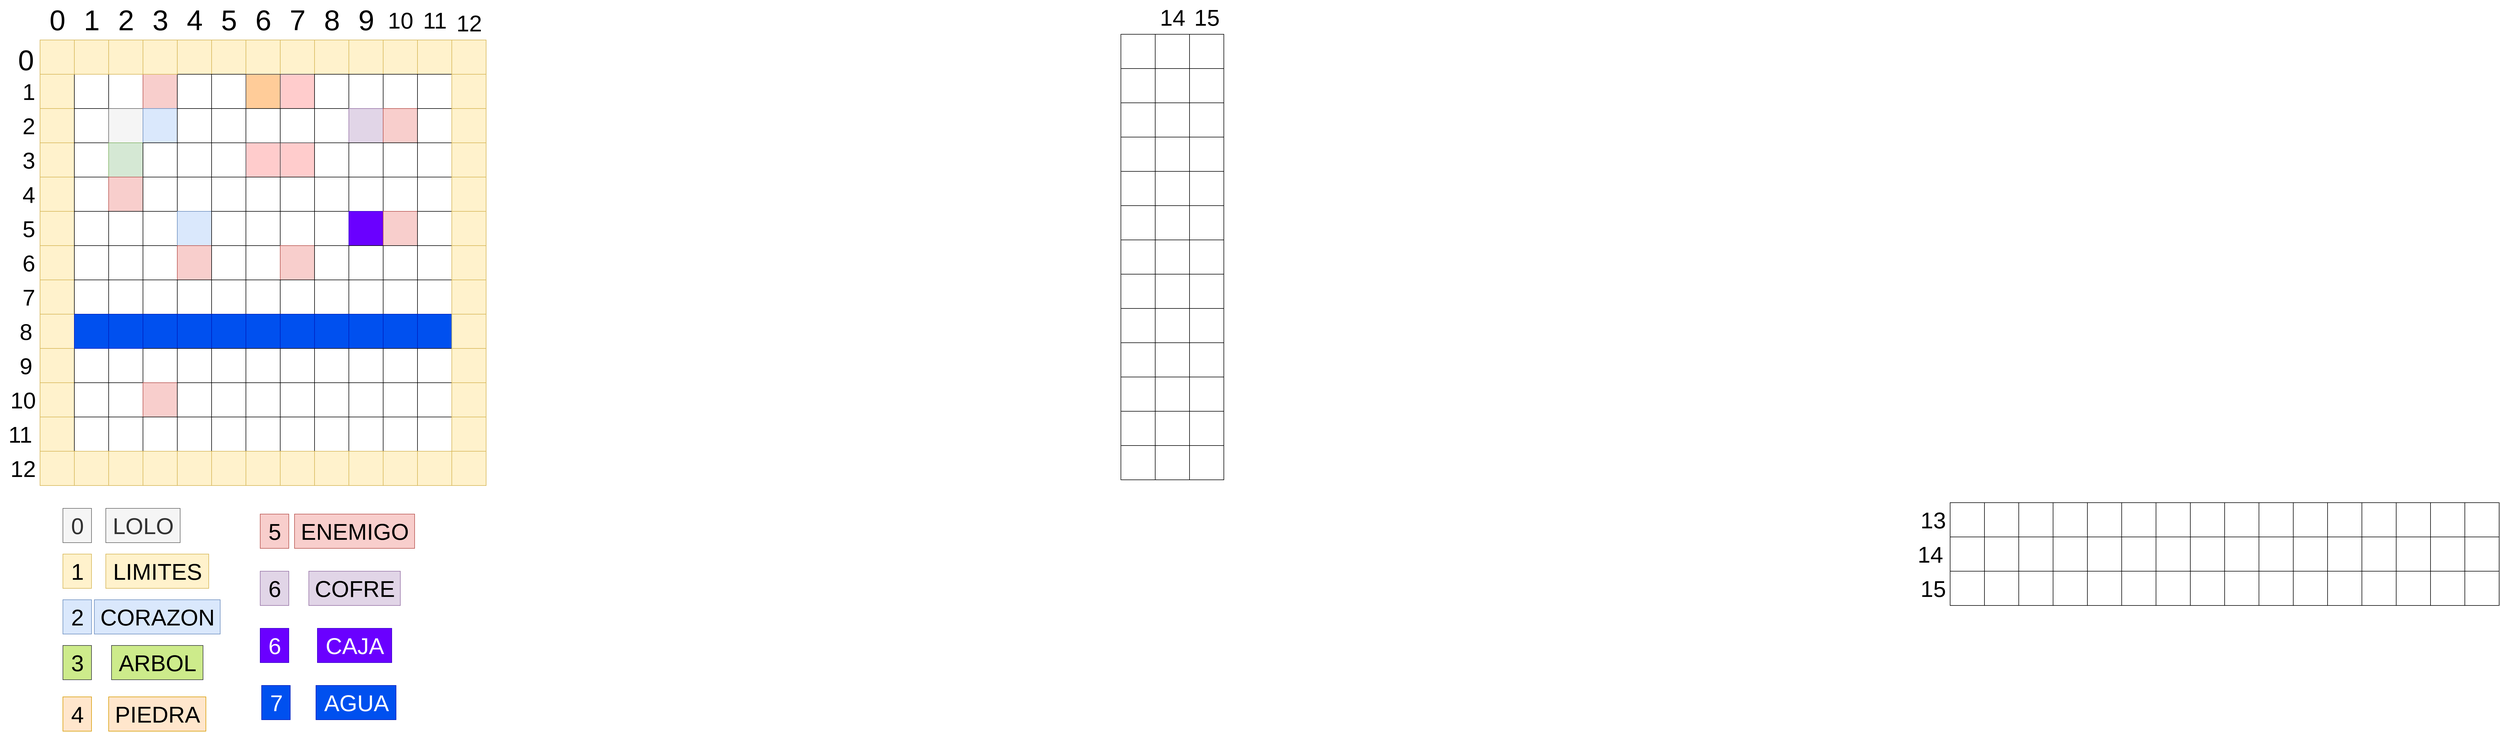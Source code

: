 <mxfile version="20.3.0" type="device"><diagram id="O1UiuYKshdSzcz3FmEPm" name="Page-1"><mxGraphModel dx="1073" dy="1558" grid="1" gridSize="10" guides="1" tooltips="1" connect="1" arrows="1" fold="1" page="1" pageScale="1" pageWidth="4681" pageHeight="3300" math="0" shadow="0"><root><mxCell id="0"/><mxCell id="1" parent="0"/><mxCell id="3mvy02CdeVqPyYZJOEIQ-1" value="" style="whiteSpace=wrap;html=1;aspect=fixed;" vertex="1" parent="1"><mxGeometry x="190" y="320" width="60" height="60" as="geometry"/></mxCell><mxCell id="3mvy02CdeVqPyYZJOEIQ-2" value="" style="whiteSpace=wrap;html=1;aspect=fixed;" vertex="1" parent="1"><mxGeometry x="190" y="380" width="60" height="60" as="geometry"/></mxCell><mxCell id="3mvy02CdeVqPyYZJOEIQ-3" value="" style="whiteSpace=wrap;html=1;aspect=fixed;" vertex="1" parent="1"><mxGeometry x="190" y="440" width="60" height="60" as="geometry"/></mxCell><mxCell id="3mvy02CdeVqPyYZJOEIQ-6" value="" style="edgeStyle=orthogonalEdgeStyle;rounded=0;orthogonalLoop=1;jettySize=auto;html=1;" edge="1" parent="1" source="3mvy02CdeVqPyYZJOEIQ-4" target="3mvy02CdeVqPyYZJOEIQ-5"><mxGeometry relative="1" as="geometry"/></mxCell><mxCell id="3mvy02CdeVqPyYZJOEIQ-4" value="" style="whiteSpace=wrap;html=1;aspect=fixed;" vertex="1" parent="1"><mxGeometry x="190" y="500" width="60" height="60" as="geometry"/></mxCell><mxCell id="3mvy02CdeVqPyYZJOEIQ-5" value="" style="whiteSpace=wrap;html=1;aspect=fixed;" vertex="1" parent="1"><mxGeometry x="190" y="560" width="60" height="60" as="geometry"/></mxCell><mxCell id="3mvy02CdeVqPyYZJOEIQ-7" value="" style="whiteSpace=wrap;html=1;aspect=fixed;" vertex="1" parent="1"><mxGeometry x="190" y="620" width="60" height="60" as="geometry"/></mxCell><mxCell id="3mvy02CdeVqPyYZJOEIQ-8" value="" style="whiteSpace=wrap;html=1;aspect=fixed;" vertex="1" parent="1"><mxGeometry x="190" y="680" width="60" height="60" as="geometry"/></mxCell><mxCell id="3mvy02CdeVqPyYZJOEIQ-9" value="" style="whiteSpace=wrap;html=1;aspect=fixed;" vertex="1" parent="1"><mxGeometry x="190" y="740" width="60" height="60" as="geometry"/></mxCell><mxCell id="3mvy02CdeVqPyYZJOEIQ-10" value="" style="whiteSpace=wrap;html=1;aspect=fixed;" vertex="1" parent="1"><mxGeometry x="190" y="800" width="60" height="60" as="geometry"/></mxCell><mxCell id="3mvy02CdeVqPyYZJOEIQ-11" value="" style="whiteSpace=wrap;html=1;aspect=fixed;fillColor=#fff2cc;strokeColor=#d6b656;" vertex="1" parent="1"><mxGeometry x="190" y="860" width="60" height="60" as="geometry"/></mxCell><mxCell id="3mvy02CdeVqPyYZJOEIQ-14" value="" style="whiteSpace=wrap;html=1;aspect=fixed;" vertex="1" parent="1"><mxGeometry x="190" y="260" width="60" height="60" as="geometry"/></mxCell><mxCell id="3mvy02CdeVqPyYZJOEIQ-15" value="" style="whiteSpace=wrap;html=1;aspect=fixed;" vertex="1" parent="1"><mxGeometry x="190" y="200" width="60" height="60" as="geometry"/></mxCell><mxCell id="3mvy02CdeVqPyYZJOEIQ-16" value="" style="whiteSpace=wrap;html=1;aspect=fixed;" vertex="1" parent="1"><mxGeometry x="190" y="140" width="60" height="60" as="geometry"/></mxCell><mxCell id="3mvy02CdeVqPyYZJOEIQ-37" value="" style="whiteSpace=wrap;html=1;aspect=fixed;" vertex="1" parent="1"><mxGeometry x="190" y="140" width="60" height="60" as="geometry"/></mxCell><mxCell id="3mvy02CdeVqPyYZJOEIQ-38" value="" style="whiteSpace=wrap;html=1;aspect=fixed;" vertex="1" parent="1"><mxGeometry x="190" y="200" width="60" height="60" as="geometry"/></mxCell><mxCell id="3mvy02CdeVqPyYZJOEIQ-39" value="" style="whiteSpace=wrap;html=1;aspect=fixed;" vertex="1" parent="1"><mxGeometry x="190" y="260" width="60" height="60" as="geometry"/></mxCell><mxCell id="3mvy02CdeVqPyYZJOEIQ-40" value="" style="whiteSpace=wrap;html=1;aspect=fixed;" vertex="1" parent="1"><mxGeometry x="190" y="140" width="60" height="60" as="geometry"/></mxCell><mxCell id="3mvy02CdeVqPyYZJOEIQ-41" value="" style="whiteSpace=wrap;html=1;aspect=fixed;" vertex="1" parent="1"><mxGeometry x="190" y="200" width="60" height="60" as="geometry"/></mxCell><mxCell id="3mvy02CdeVqPyYZJOEIQ-42" value="" style="whiteSpace=wrap;html=1;aspect=fixed;" vertex="1" parent="1"><mxGeometry x="190" y="260" width="60" height="60" as="geometry"/></mxCell><mxCell id="3mvy02CdeVqPyYZJOEIQ-43" value="" style="whiteSpace=wrap;html=1;aspect=fixed;" vertex="1" parent="1"><mxGeometry x="190" y="380" width="60" height="60" as="geometry"/></mxCell><mxCell id="3mvy02CdeVqPyYZJOEIQ-44" value="" style="whiteSpace=wrap;html=1;aspect=fixed;" vertex="1" parent="1"><mxGeometry x="190" y="440" width="60" height="60" as="geometry"/></mxCell><mxCell id="3mvy02CdeVqPyYZJOEIQ-45" value="" style="whiteSpace=wrap;html=1;aspect=fixed;" vertex="1" parent="1"><mxGeometry x="190" y="140" width="60" height="60" as="geometry"/></mxCell><mxCell id="3mvy02CdeVqPyYZJOEIQ-46" value="" style="whiteSpace=wrap;html=1;aspect=fixed;" vertex="1" parent="1"><mxGeometry x="190" y="200" width="60" height="60" as="geometry"/></mxCell><mxCell id="3mvy02CdeVqPyYZJOEIQ-47" value="" style="whiteSpace=wrap;html=1;aspect=fixed;" vertex="1" parent="1"><mxGeometry x="190" y="260" width="60" height="60" as="geometry"/></mxCell><mxCell id="3mvy02CdeVqPyYZJOEIQ-48" value="" style="whiteSpace=wrap;html=1;aspect=fixed;" vertex="1" parent="1"><mxGeometry x="190" y="380" width="60" height="60" as="geometry"/></mxCell><mxCell id="3mvy02CdeVqPyYZJOEIQ-49" value="" style="whiteSpace=wrap;html=1;aspect=fixed;" vertex="1" parent="1"><mxGeometry x="190" y="440" width="60" height="60" as="geometry"/></mxCell><mxCell id="3mvy02CdeVqPyYZJOEIQ-50" value="" style="whiteSpace=wrap;html=1;aspect=fixed;" vertex="1" parent="1"><mxGeometry x="190" y="500" width="60" height="60" as="geometry"/></mxCell><mxCell id="3mvy02CdeVqPyYZJOEIQ-51" value="" style="whiteSpace=wrap;html=1;aspect=fixed;" vertex="1" parent="1"><mxGeometry x="190" y="560" width="60" height="60" as="geometry"/></mxCell><mxCell id="3mvy02CdeVqPyYZJOEIQ-52" value="" style="whiteSpace=wrap;html=1;aspect=fixed;" vertex="1" parent="1"><mxGeometry x="190" y="620" width="60" height="60" as="geometry"/></mxCell><mxCell id="3mvy02CdeVqPyYZJOEIQ-53" value="" style="whiteSpace=wrap;html=1;aspect=fixed;" vertex="1" parent="1"><mxGeometry x="190" y="680" width="60" height="60" as="geometry"/></mxCell><mxCell id="3mvy02CdeVqPyYZJOEIQ-54" value="" style="whiteSpace=wrap;html=1;aspect=fixed;" vertex="1" parent="1"><mxGeometry x="190" y="740" width="60" height="60" as="geometry"/></mxCell><mxCell id="3mvy02CdeVqPyYZJOEIQ-55" value="" style="whiteSpace=wrap;html=1;aspect=fixed;" vertex="1" parent="1"><mxGeometry x="190" y="800" width="60" height="60" as="geometry"/></mxCell><mxCell id="3mvy02CdeVqPyYZJOEIQ-56" value="" style="whiteSpace=wrap;html=1;aspect=fixed;fillColor=#fff2cc;strokeColor=#d6b656;" vertex="1" parent="1"><mxGeometry x="190" y="860" width="60" height="60" as="geometry"/></mxCell><mxCell id="3mvy02CdeVqPyYZJOEIQ-71" value="" style="whiteSpace=wrap;html=1;aspect=fixed;" vertex="1" parent="1"><mxGeometry x="190" y="140" width="60" height="60" as="geometry"/></mxCell><mxCell id="3mvy02CdeVqPyYZJOEIQ-72" value="" style="whiteSpace=wrap;html=1;aspect=fixed;fillColor=#fff2cc;strokeColor=#d6b656;" vertex="1" parent="1"><mxGeometry x="190" y="200" width="60" height="60" as="geometry"/></mxCell><mxCell id="3mvy02CdeVqPyYZJOEIQ-73" value="" style="whiteSpace=wrap;html=1;aspect=fixed;fillColor=#fff2cc;strokeColor=#d6b656;" vertex="1" parent="1"><mxGeometry x="190" y="260" width="60" height="60" as="geometry"/></mxCell><mxCell id="3mvy02CdeVqPyYZJOEIQ-74" value="" style="whiteSpace=wrap;html=1;aspect=fixed;fillColor=#fff2cc;strokeColor=#d6b656;" vertex="1" parent="1"><mxGeometry x="190" y="320" width="60" height="60" as="geometry"/></mxCell><mxCell id="3mvy02CdeVqPyYZJOEIQ-75" value="" style="whiteSpace=wrap;html=1;aspect=fixed;fillColor=#fff2cc;strokeColor=#d6b656;" vertex="1" parent="1"><mxGeometry x="190" y="380" width="60" height="60" as="geometry"/></mxCell><mxCell id="3mvy02CdeVqPyYZJOEIQ-76" value="" style="whiteSpace=wrap;html=1;aspect=fixed;fillColor=#fff2cc;strokeColor=#d6b656;" vertex="1" parent="1"><mxGeometry x="190" y="440" width="60" height="60" as="geometry"/></mxCell><mxCell id="3mvy02CdeVqPyYZJOEIQ-77" value="" style="whiteSpace=wrap;html=1;aspect=fixed;fillColor=#fff2cc;strokeColor=#d6b656;" vertex="1" parent="1"><mxGeometry x="190" y="500" width="60" height="60" as="geometry"/></mxCell><mxCell id="3mvy02CdeVqPyYZJOEIQ-78" value="" style="whiteSpace=wrap;html=1;aspect=fixed;fillColor=#fff2cc;strokeColor=#d6b656;" vertex="1" parent="1"><mxGeometry x="190" y="560" width="60" height="60" as="geometry"/></mxCell><mxCell id="3mvy02CdeVqPyYZJOEIQ-79" value="" style="whiteSpace=wrap;html=1;aspect=fixed;fillColor=#fff2cc;strokeColor=#d6b656;" vertex="1" parent="1"><mxGeometry x="190" y="620" width="60" height="60" as="geometry"/></mxCell><mxCell id="3mvy02CdeVqPyYZJOEIQ-80" value="" style="whiteSpace=wrap;html=1;aspect=fixed;fillColor=#fff2cc;strokeColor=#d6b656;" vertex="1" parent="1"><mxGeometry x="190" y="680" width="60" height="60" as="geometry"/></mxCell><mxCell id="3mvy02CdeVqPyYZJOEIQ-81" value="" style="whiteSpace=wrap;html=1;aspect=fixed;fillColor=#fff2cc;strokeColor=#d6b656;" vertex="1" parent="1"><mxGeometry x="190" y="740" width="60" height="60" as="geometry"/></mxCell><mxCell id="3mvy02CdeVqPyYZJOEIQ-82" value="" style="whiteSpace=wrap;html=1;aspect=fixed;fillColor=#fff2cc;strokeColor=#d6b656;" vertex="1" parent="1"><mxGeometry x="190" y="800" width="60" height="60" as="geometry"/></mxCell><mxCell id="3mvy02CdeVqPyYZJOEIQ-83" value="" style="whiteSpace=wrap;html=1;aspect=fixed;fillColor=#fff2cc;strokeColor=#d6b656;" vertex="1" parent="1"><mxGeometry x="190" y="860" width="60" height="60" as="geometry"/></mxCell><mxCell id="3mvy02CdeVqPyYZJOEIQ-86" value="" style="whiteSpace=wrap;html=1;aspect=fixed;" vertex="1" parent="1"><mxGeometry x="250" y="140" width="60" height="60" as="geometry"/></mxCell><mxCell id="3mvy02CdeVqPyYZJOEIQ-87" value="" style="whiteSpace=wrap;html=1;aspect=fixed;" vertex="1" parent="1"><mxGeometry x="250" y="200" width="60" height="60" as="geometry"/></mxCell><mxCell id="3mvy02CdeVqPyYZJOEIQ-88" value="" style="whiteSpace=wrap;html=1;aspect=fixed;" vertex="1" parent="1"><mxGeometry x="250" y="260" width="60" height="60" as="geometry"/></mxCell><mxCell id="3mvy02CdeVqPyYZJOEIQ-89" value="" style="whiteSpace=wrap;html=1;aspect=fixed;" vertex="1" parent="1"><mxGeometry x="250" y="320" width="60" height="60" as="geometry"/></mxCell><mxCell id="3mvy02CdeVqPyYZJOEIQ-90" value="" style="whiteSpace=wrap;html=1;aspect=fixed;" vertex="1" parent="1"><mxGeometry x="250" y="380" width="60" height="60" as="geometry"/></mxCell><mxCell id="3mvy02CdeVqPyYZJOEIQ-91" value="" style="whiteSpace=wrap;html=1;aspect=fixed;" vertex="1" parent="1"><mxGeometry x="250" y="440" width="60" height="60" as="geometry"/></mxCell><mxCell id="3mvy02CdeVqPyYZJOEIQ-92" value="" style="whiteSpace=wrap;html=1;aspect=fixed;" vertex="1" parent="1"><mxGeometry x="250" y="500" width="60" height="60" as="geometry"/></mxCell><mxCell id="3mvy02CdeVqPyYZJOEIQ-93" value="" style="whiteSpace=wrap;html=1;aspect=fixed;" vertex="1" parent="1"><mxGeometry x="250" y="560" width="60" height="60" as="geometry"/></mxCell><mxCell id="3mvy02CdeVqPyYZJOEIQ-94" value="" style="whiteSpace=wrap;html=1;aspect=fixed;" vertex="1" parent="1"><mxGeometry x="250" y="620" width="60" height="60" as="geometry"/></mxCell><mxCell id="3mvy02CdeVqPyYZJOEIQ-95" value="" style="whiteSpace=wrap;html=1;aspect=fixed;" vertex="1" parent="1"><mxGeometry x="250" y="680" width="60" height="60" as="geometry"/></mxCell><mxCell id="3mvy02CdeVqPyYZJOEIQ-96" value="" style="whiteSpace=wrap;html=1;aspect=fixed;" vertex="1" parent="1"><mxGeometry x="250" y="740" width="60" height="60" as="geometry"/></mxCell><mxCell id="3mvy02CdeVqPyYZJOEIQ-97" value="" style="whiteSpace=wrap;html=1;aspect=fixed;" vertex="1" parent="1"><mxGeometry x="250" y="800" width="60" height="60" as="geometry"/></mxCell><mxCell id="3mvy02CdeVqPyYZJOEIQ-98" value="" style="whiteSpace=wrap;html=1;aspect=fixed;fillColor=#fff2cc;strokeColor=#d6b656;" vertex="1" parent="1"><mxGeometry x="250" y="860" width="60" height="60" as="geometry"/></mxCell><mxCell id="3mvy02CdeVqPyYZJOEIQ-101" value="" style="whiteSpace=wrap;html=1;aspect=fixed;" vertex="1" parent="1"><mxGeometry x="310" y="140" width="60" height="60" as="geometry"/></mxCell><mxCell id="3mvy02CdeVqPyYZJOEIQ-102" value="" style="whiteSpace=wrap;html=1;aspect=fixed;" vertex="1" parent="1"><mxGeometry x="310" y="200" width="60" height="60" as="geometry"/></mxCell><mxCell id="3mvy02CdeVqPyYZJOEIQ-103" value="" style="whiteSpace=wrap;html=1;aspect=fixed;fillColor=#f5f5f5;strokeColor=#666666;fontColor=#333333;" vertex="1" parent="1"><mxGeometry x="310" y="260" width="60" height="60" as="geometry"/></mxCell><mxCell id="3mvy02CdeVqPyYZJOEIQ-104" value="" style="whiteSpace=wrap;html=1;aspect=fixed;fillColor=#d5e8d4;strokeColor=#82b366;" vertex="1" parent="1"><mxGeometry x="310" y="320" width="60" height="60" as="geometry"/></mxCell><mxCell id="3mvy02CdeVqPyYZJOEIQ-105" value="" style="whiteSpace=wrap;html=1;aspect=fixed;fillColor=#f8cecc;strokeColor=#b85450;" vertex="1" parent="1"><mxGeometry x="310" y="380" width="60" height="60" as="geometry"/></mxCell><mxCell id="3mvy02CdeVqPyYZJOEIQ-106" value="" style="whiteSpace=wrap;html=1;aspect=fixed;" vertex="1" parent="1"><mxGeometry x="310" y="440" width="60" height="60" as="geometry"/></mxCell><mxCell id="3mvy02CdeVqPyYZJOEIQ-107" value="" style="whiteSpace=wrap;html=1;aspect=fixed;" vertex="1" parent="1"><mxGeometry x="310" y="500" width="60" height="60" as="geometry"/></mxCell><mxCell id="3mvy02CdeVqPyYZJOEIQ-108" value="" style="whiteSpace=wrap;html=1;aspect=fixed;" vertex="1" parent="1"><mxGeometry x="310" y="560" width="60" height="60" as="geometry"/></mxCell><mxCell id="3mvy02CdeVqPyYZJOEIQ-109" value="" style="whiteSpace=wrap;html=1;aspect=fixed;" vertex="1" parent="1"><mxGeometry x="310" y="620" width="60" height="60" as="geometry"/></mxCell><mxCell id="3mvy02CdeVqPyYZJOEIQ-110" value="" style="whiteSpace=wrap;html=1;aspect=fixed;" vertex="1" parent="1"><mxGeometry x="310" y="680" width="60" height="60" as="geometry"/></mxCell><mxCell id="3mvy02CdeVqPyYZJOEIQ-111" value="" style="whiteSpace=wrap;html=1;aspect=fixed;" vertex="1" parent="1"><mxGeometry x="310" y="740" width="60" height="60" as="geometry"/></mxCell><mxCell id="3mvy02CdeVqPyYZJOEIQ-112" value="" style="whiteSpace=wrap;html=1;aspect=fixed;" vertex="1" parent="1"><mxGeometry x="310" y="800" width="60" height="60" as="geometry"/></mxCell><mxCell id="3mvy02CdeVqPyYZJOEIQ-113" value="" style="whiteSpace=wrap;html=1;aspect=fixed;fillColor=#fff2cc;strokeColor=#d6b656;" vertex="1" parent="1"><mxGeometry x="310" y="860" width="60" height="60" as="geometry"/></mxCell><mxCell id="3mvy02CdeVqPyYZJOEIQ-116" value="" style="whiteSpace=wrap;html=1;aspect=fixed;" vertex="1" parent="1"><mxGeometry x="370" y="140" width="60" height="60" as="geometry"/></mxCell><mxCell id="3mvy02CdeVqPyYZJOEIQ-117" value="" style="whiteSpace=wrap;html=1;aspect=fixed;fillColor=#f8cecc;strokeColor=#b85450;" vertex="1" parent="1"><mxGeometry x="370" y="200" width="60" height="60" as="geometry"/></mxCell><mxCell id="3mvy02CdeVqPyYZJOEIQ-118" value="" style="whiteSpace=wrap;html=1;aspect=fixed;fillColor=#dae8fc;strokeColor=#6c8ebf;" vertex="1" parent="1"><mxGeometry x="370" y="260" width="60" height="60" as="geometry"/></mxCell><mxCell id="3mvy02CdeVqPyYZJOEIQ-119" value="" style="whiteSpace=wrap;html=1;aspect=fixed;" vertex="1" parent="1"><mxGeometry x="370" y="320" width="60" height="60" as="geometry"/></mxCell><mxCell id="3mvy02CdeVqPyYZJOEIQ-120" value="" style="whiteSpace=wrap;html=1;aspect=fixed;" vertex="1" parent="1"><mxGeometry x="370" y="380" width="60" height="60" as="geometry"/></mxCell><mxCell id="3mvy02CdeVqPyYZJOEIQ-121" value="" style="whiteSpace=wrap;html=1;aspect=fixed;" vertex="1" parent="1"><mxGeometry x="370" y="440" width="60" height="60" as="geometry"/></mxCell><mxCell id="3mvy02CdeVqPyYZJOEIQ-122" value="" style="whiteSpace=wrap;html=1;aspect=fixed;" vertex="1" parent="1"><mxGeometry x="370" y="500" width="60" height="60" as="geometry"/></mxCell><mxCell id="3mvy02CdeVqPyYZJOEIQ-123" value="" style="whiteSpace=wrap;html=1;aspect=fixed;" vertex="1" parent="1"><mxGeometry x="370" y="560" width="60" height="60" as="geometry"/></mxCell><mxCell id="3mvy02CdeVqPyYZJOEIQ-124" value="" style="whiteSpace=wrap;html=1;aspect=fixed;fillColor=#0050ef;fontColor=#ffffff;strokeColor=#001DBC;" vertex="1" parent="1"><mxGeometry x="370" y="620" width="60" height="60" as="geometry"/></mxCell><mxCell id="3mvy02CdeVqPyYZJOEIQ-125" value="" style="whiteSpace=wrap;html=1;aspect=fixed;" vertex="1" parent="1"><mxGeometry x="370" y="680" width="60" height="60" as="geometry"/></mxCell><mxCell id="3mvy02CdeVqPyYZJOEIQ-126" value="" style="whiteSpace=wrap;html=1;aspect=fixed;fillColor=#f8cecc;strokeColor=#b85450;" vertex="1" parent="1"><mxGeometry x="370" y="740" width="60" height="60" as="geometry"/></mxCell><mxCell id="3mvy02CdeVqPyYZJOEIQ-127" value="" style="whiteSpace=wrap;html=1;aspect=fixed;" vertex="1" parent="1"><mxGeometry x="370" y="800" width="60" height="60" as="geometry"/></mxCell><mxCell id="3mvy02CdeVqPyYZJOEIQ-128" value="" style="whiteSpace=wrap;html=1;aspect=fixed;fillColor=#fff2cc;strokeColor=#d6b656;" vertex="1" parent="1"><mxGeometry x="370" y="860" width="60" height="60" as="geometry"/></mxCell><mxCell id="3mvy02CdeVqPyYZJOEIQ-131" value="" style="whiteSpace=wrap;html=1;aspect=fixed;fillColor=#fff2cc;strokeColor=#d6b656;" vertex="1" parent="1"><mxGeometry x="430" y="140" width="60" height="60" as="geometry"/></mxCell><mxCell id="3mvy02CdeVqPyYZJOEIQ-132" value="" style="whiteSpace=wrap;html=1;aspect=fixed;" vertex="1" parent="1"><mxGeometry x="430" y="200" width="60" height="60" as="geometry"/></mxCell><mxCell id="3mvy02CdeVqPyYZJOEIQ-133" value="" style="whiteSpace=wrap;html=1;aspect=fixed;" vertex="1" parent="1"><mxGeometry x="430" y="260" width="60" height="60" as="geometry"/></mxCell><mxCell id="3mvy02CdeVqPyYZJOEIQ-134" value="" style="whiteSpace=wrap;html=1;aspect=fixed;" vertex="1" parent="1"><mxGeometry x="430" y="320" width="60" height="60" as="geometry"/></mxCell><mxCell id="3mvy02CdeVqPyYZJOEIQ-135" value="" style="whiteSpace=wrap;html=1;aspect=fixed;" vertex="1" parent="1"><mxGeometry x="430" y="380" width="60" height="60" as="geometry"/></mxCell><mxCell id="3mvy02CdeVqPyYZJOEIQ-136" value="" style="whiteSpace=wrap;html=1;aspect=fixed;fillColor=#dae8fc;strokeColor=#6c8ebf;" vertex="1" parent="1"><mxGeometry x="430" y="440" width="60" height="60" as="geometry"/></mxCell><mxCell id="3mvy02CdeVqPyYZJOEIQ-137" value="" style="whiteSpace=wrap;html=1;aspect=fixed;fillColor=#f8cecc;strokeColor=#b85450;" vertex="1" parent="1"><mxGeometry x="430" y="500" width="60" height="60" as="geometry"/></mxCell><mxCell id="3mvy02CdeVqPyYZJOEIQ-138" value="" style="whiteSpace=wrap;html=1;aspect=fixed;" vertex="1" parent="1"><mxGeometry x="430" y="560" width="60" height="60" as="geometry"/></mxCell><mxCell id="3mvy02CdeVqPyYZJOEIQ-139" value="" style="whiteSpace=wrap;html=1;aspect=fixed;fillColor=#0050ef;fontColor=#ffffff;strokeColor=#001DBC;" vertex="1" parent="1"><mxGeometry x="430" y="620" width="60" height="60" as="geometry"/></mxCell><mxCell id="3mvy02CdeVqPyYZJOEIQ-140" value="" style="whiteSpace=wrap;html=1;aspect=fixed;" vertex="1" parent="1"><mxGeometry x="430" y="680" width="60" height="60" as="geometry"/></mxCell><mxCell id="3mvy02CdeVqPyYZJOEIQ-141" value="" style="whiteSpace=wrap;html=1;aspect=fixed;" vertex="1" parent="1"><mxGeometry x="430" y="740" width="60" height="60" as="geometry"/></mxCell><mxCell id="3mvy02CdeVqPyYZJOEIQ-142" value="" style="whiteSpace=wrap;html=1;aspect=fixed;" vertex="1" parent="1"><mxGeometry x="430" y="800" width="60" height="60" as="geometry"/></mxCell><mxCell id="3mvy02CdeVqPyYZJOEIQ-143" value="" style="whiteSpace=wrap;html=1;aspect=fixed;fillColor=#fff2cc;strokeColor=#d6b656;" vertex="1" parent="1"><mxGeometry x="430" y="860" width="60" height="60" as="geometry"/></mxCell><mxCell id="3mvy02CdeVqPyYZJOEIQ-146" value="" style="whiteSpace=wrap;html=1;aspect=fixed;fillColor=#fff2cc;strokeColor=#d6b656;" vertex="1" parent="1"><mxGeometry x="490" y="140" width="60" height="60" as="geometry"/></mxCell><mxCell id="3mvy02CdeVqPyYZJOEIQ-147" value="" style="whiteSpace=wrap;html=1;aspect=fixed;" vertex="1" parent="1"><mxGeometry x="490" y="200" width="60" height="60" as="geometry"/></mxCell><mxCell id="3mvy02CdeVqPyYZJOEIQ-148" value="" style="whiteSpace=wrap;html=1;aspect=fixed;" vertex="1" parent="1"><mxGeometry x="490" y="260" width="60" height="60" as="geometry"/></mxCell><mxCell id="3mvy02CdeVqPyYZJOEIQ-149" value="" style="whiteSpace=wrap;html=1;aspect=fixed;" vertex="1" parent="1"><mxGeometry x="490" y="320" width="60" height="60" as="geometry"/></mxCell><mxCell id="3mvy02CdeVqPyYZJOEIQ-150" value="" style="whiteSpace=wrap;html=1;aspect=fixed;" vertex="1" parent="1"><mxGeometry x="490" y="380" width="60" height="60" as="geometry"/></mxCell><mxCell id="3mvy02CdeVqPyYZJOEIQ-151" value="" style="whiteSpace=wrap;html=1;aspect=fixed;" vertex="1" parent="1"><mxGeometry x="490" y="440" width="60" height="60" as="geometry"/></mxCell><mxCell id="3mvy02CdeVqPyYZJOEIQ-152" value="" style="whiteSpace=wrap;html=1;aspect=fixed;" vertex="1" parent="1"><mxGeometry x="490" y="500" width="60" height="60" as="geometry"/></mxCell><mxCell id="3mvy02CdeVqPyYZJOEIQ-153" value="" style="whiteSpace=wrap;html=1;aspect=fixed;" vertex="1" parent="1"><mxGeometry x="490" y="560" width="60" height="60" as="geometry"/></mxCell><mxCell id="3mvy02CdeVqPyYZJOEIQ-154" value="" style="whiteSpace=wrap;html=1;aspect=fixed;fillColor=#0050ef;fontColor=#ffffff;strokeColor=#001DBC;" vertex="1" parent="1"><mxGeometry x="490" y="620" width="60" height="60" as="geometry"/></mxCell><mxCell id="3mvy02CdeVqPyYZJOEIQ-155" value="" style="whiteSpace=wrap;html=1;aspect=fixed;" vertex="1" parent="1"><mxGeometry x="490" y="680" width="60" height="60" as="geometry"/></mxCell><mxCell id="3mvy02CdeVqPyYZJOEIQ-156" value="" style="whiteSpace=wrap;html=1;aspect=fixed;" vertex="1" parent="1"><mxGeometry x="490" y="740" width="60" height="60" as="geometry"/></mxCell><mxCell id="3mvy02CdeVqPyYZJOEIQ-157" value="" style="whiteSpace=wrap;html=1;aspect=fixed;" vertex="1" parent="1"><mxGeometry x="490" y="800" width="60" height="60" as="geometry"/></mxCell><mxCell id="3mvy02CdeVqPyYZJOEIQ-158" value="" style="whiteSpace=wrap;html=1;aspect=fixed;fillColor=#fff2cc;strokeColor=#d6b656;" vertex="1" parent="1"><mxGeometry x="490" y="860" width="60" height="60" as="geometry"/></mxCell><mxCell id="3mvy02CdeVqPyYZJOEIQ-161" value="" style="whiteSpace=wrap;html=1;aspect=fixed;fillColor=#fff2cc;strokeColor=#d6b656;" vertex="1" parent="1"><mxGeometry x="550" y="140" width="60" height="60" as="geometry"/></mxCell><mxCell id="3mvy02CdeVqPyYZJOEIQ-162" value="" style="whiteSpace=wrap;html=1;aspect=fixed;fillColor=#ffcc99;strokeColor=#36393d;" vertex="1" parent="1"><mxGeometry x="550" y="200" width="60" height="60" as="geometry"/></mxCell><mxCell id="3mvy02CdeVqPyYZJOEIQ-163" value="" style="whiteSpace=wrap;html=1;aspect=fixed;" vertex="1" parent="1"><mxGeometry x="550" y="260" width="60" height="60" as="geometry"/></mxCell><mxCell id="3mvy02CdeVqPyYZJOEIQ-164" value="" style="whiteSpace=wrap;html=1;aspect=fixed;fillColor=#ffcccc;strokeColor=#36393d;" vertex="1" parent="1"><mxGeometry x="550" y="320" width="60" height="60" as="geometry"/></mxCell><mxCell id="3mvy02CdeVqPyYZJOEIQ-165" value="" style="whiteSpace=wrap;html=1;aspect=fixed;" vertex="1" parent="1"><mxGeometry x="550" y="380" width="60" height="60" as="geometry"/></mxCell><mxCell id="3mvy02CdeVqPyYZJOEIQ-166" value="" style="whiteSpace=wrap;html=1;aspect=fixed;" vertex="1" parent="1"><mxGeometry x="550" y="440" width="60" height="60" as="geometry"/></mxCell><mxCell id="3mvy02CdeVqPyYZJOEIQ-167" value="" style="whiteSpace=wrap;html=1;aspect=fixed;" vertex="1" parent="1"><mxGeometry x="550" y="500" width="60" height="60" as="geometry"/></mxCell><mxCell id="3mvy02CdeVqPyYZJOEIQ-168" value="" style="whiteSpace=wrap;html=1;aspect=fixed;" vertex="1" parent="1"><mxGeometry x="550" y="560" width="60" height="60" as="geometry"/></mxCell><mxCell id="3mvy02CdeVqPyYZJOEIQ-169" value="" style="whiteSpace=wrap;html=1;aspect=fixed;fillColor=#0050ef;fontColor=#ffffff;strokeColor=#001DBC;" vertex="1" parent="1"><mxGeometry x="550" y="620" width="60" height="60" as="geometry"/></mxCell><mxCell id="3mvy02CdeVqPyYZJOEIQ-170" value="" style="whiteSpace=wrap;html=1;aspect=fixed;" vertex="1" parent="1"><mxGeometry x="550" y="680" width="60" height="60" as="geometry"/></mxCell><mxCell id="3mvy02CdeVqPyYZJOEIQ-171" value="" style="whiteSpace=wrap;html=1;aspect=fixed;" vertex="1" parent="1"><mxGeometry x="550" y="740" width="60" height="60" as="geometry"/></mxCell><mxCell id="3mvy02CdeVqPyYZJOEIQ-172" value="" style="whiteSpace=wrap;html=1;aspect=fixed;" vertex="1" parent="1"><mxGeometry x="550" y="800" width="60" height="60" as="geometry"/></mxCell><mxCell id="3mvy02CdeVqPyYZJOEIQ-173" value="" style="whiteSpace=wrap;html=1;aspect=fixed;fillColor=#fff2cc;strokeColor=#d6b656;" vertex="1" parent="1"><mxGeometry x="550" y="860" width="60" height="60" as="geometry"/></mxCell><mxCell id="3mvy02CdeVqPyYZJOEIQ-176" value="" style="whiteSpace=wrap;html=1;aspect=fixed;fillColor=#fff2cc;strokeColor=#d6b656;" vertex="1" parent="1"><mxGeometry x="610" y="140" width="60" height="60" as="geometry"/></mxCell><mxCell id="3mvy02CdeVqPyYZJOEIQ-177" value="" style="whiteSpace=wrap;html=1;aspect=fixed;fillColor=#ffcccc;strokeColor=#36393d;" vertex="1" parent="1"><mxGeometry x="610" y="200" width="60" height="60" as="geometry"/></mxCell><mxCell id="3mvy02CdeVqPyYZJOEIQ-178" value="" style="whiteSpace=wrap;html=1;aspect=fixed;" vertex="1" parent="1"><mxGeometry x="610" y="260" width="60" height="60" as="geometry"/></mxCell><mxCell id="3mvy02CdeVqPyYZJOEIQ-179" value="" style="whiteSpace=wrap;html=1;aspect=fixed;fillColor=#ffcccc;strokeColor=#36393d;" vertex="1" parent="1"><mxGeometry x="610" y="320" width="60" height="60" as="geometry"/></mxCell><mxCell id="3mvy02CdeVqPyYZJOEIQ-180" value="" style="whiteSpace=wrap;html=1;aspect=fixed;" vertex="1" parent="1"><mxGeometry x="610" y="380" width="60" height="60" as="geometry"/></mxCell><mxCell id="3mvy02CdeVqPyYZJOEIQ-181" value="" style="whiteSpace=wrap;html=1;aspect=fixed;" vertex="1" parent="1"><mxGeometry x="610" y="440" width="60" height="60" as="geometry"/></mxCell><mxCell id="3mvy02CdeVqPyYZJOEIQ-182" value="" style="whiteSpace=wrap;html=1;aspect=fixed;fillColor=#f8cecc;strokeColor=#b85450;" vertex="1" parent="1"><mxGeometry x="610" y="500" width="60" height="60" as="geometry"/></mxCell><mxCell id="3mvy02CdeVqPyYZJOEIQ-183" value="" style="whiteSpace=wrap;html=1;aspect=fixed;" vertex="1" parent="1"><mxGeometry x="610" y="560" width="60" height="60" as="geometry"/></mxCell><mxCell id="3mvy02CdeVqPyYZJOEIQ-184" value="" style="whiteSpace=wrap;html=1;aspect=fixed;fillColor=#0050ef;fontColor=#ffffff;strokeColor=#001DBC;" vertex="1" parent="1"><mxGeometry x="610" y="620" width="60" height="60" as="geometry"/></mxCell><mxCell id="3mvy02CdeVqPyYZJOEIQ-185" value="" style="whiteSpace=wrap;html=1;aspect=fixed;" vertex="1" parent="1"><mxGeometry x="610" y="680" width="60" height="60" as="geometry"/></mxCell><mxCell id="3mvy02CdeVqPyYZJOEIQ-186" value="" style="whiteSpace=wrap;html=1;aspect=fixed;" vertex="1" parent="1"><mxGeometry x="610" y="740" width="60" height="60" as="geometry"/></mxCell><mxCell id="3mvy02CdeVqPyYZJOEIQ-187" value="" style="whiteSpace=wrap;html=1;aspect=fixed;" vertex="1" parent="1"><mxGeometry x="610" y="800" width="60" height="60" as="geometry"/></mxCell><mxCell id="3mvy02CdeVqPyYZJOEIQ-188" value="" style="whiteSpace=wrap;html=1;aspect=fixed;fillColor=#fff2cc;strokeColor=#d6b656;" vertex="1" parent="1"><mxGeometry x="610" y="860" width="60" height="60" as="geometry"/></mxCell><mxCell id="3mvy02CdeVqPyYZJOEIQ-191" value="" style="whiteSpace=wrap;html=1;aspect=fixed;fillColor=#fff2cc;strokeColor=#d6b656;" vertex="1" parent="1"><mxGeometry x="670" y="140" width="60" height="60" as="geometry"/></mxCell><mxCell id="3mvy02CdeVqPyYZJOEIQ-192" value="" style="whiteSpace=wrap;html=1;aspect=fixed;" vertex="1" parent="1"><mxGeometry x="670" y="200" width="60" height="60" as="geometry"/></mxCell><mxCell id="3mvy02CdeVqPyYZJOEIQ-193" value="" style="whiteSpace=wrap;html=1;aspect=fixed;" vertex="1" parent="1"><mxGeometry x="670" y="260" width="60" height="60" as="geometry"/></mxCell><mxCell id="3mvy02CdeVqPyYZJOEIQ-194" value="" style="whiteSpace=wrap;html=1;aspect=fixed;" vertex="1" parent="1"><mxGeometry x="670" y="320" width="60" height="60" as="geometry"/></mxCell><mxCell id="3mvy02CdeVqPyYZJOEIQ-195" value="" style="whiteSpace=wrap;html=1;aspect=fixed;" vertex="1" parent="1"><mxGeometry x="670" y="380" width="60" height="60" as="geometry"/></mxCell><mxCell id="3mvy02CdeVqPyYZJOEIQ-196" value="" style="whiteSpace=wrap;html=1;aspect=fixed;" vertex="1" parent="1"><mxGeometry x="670" y="440" width="60" height="60" as="geometry"/></mxCell><mxCell id="3mvy02CdeVqPyYZJOEIQ-197" value="" style="whiteSpace=wrap;html=1;aspect=fixed;" vertex="1" parent="1"><mxGeometry x="670" y="500" width="60" height="60" as="geometry"/></mxCell><mxCell id="3mvy02CdeVqPyYZJOEIQ-198" value="" style="whiteSpace=wrap;html=1;aspect=fixed;" vertex="1" parent="1"><mxGeometry x="670" y="560" width="60" height="60" as="geometry"/></mxCell><mxCell id="3mvy02CdeVqPyYZJOEIQ-199" value="" style="whiteSpace=wrap;html=1;aspect=fixed;fillColor=#0050ef;fontColor=#ffffff;strokeColor=#001DBC;" vertex="1" parent="1"><mxGeometry x="670" y="620" width="60" height="60" as="geometry"/></mxCell><mxCell id="3mvy02CdeVqPyYZJOEIQ-200" value="" style="whiteSpace=wrap;html=1;aspect=fixed;" vertex="1" parent="1"><mxGeometry x="670" y="680" width="60" height="60" as="geometry"/></mxCell><mxCell id="3mvy02CdeVqPyYZJOEIQ-201" value="" style="whiteSpace=wrap;html=1;aspect=fixed;" vertex="1" parent="1"><mxGeometry x="670" y="740" width="60" height="60" as="geometry"/></mxCell><mxCell id="3mvy02CdeVqPyYZJOEIQ-202" value="" style="whiteSpace=wrap;html=1;aspect=fixed;" vertex="1" parent="1"><mxGeometry x="670" y="800" width="60" height="60" as="geometry"/></mxCell><mxCell id="3mvy02CdeVqPyYZJOEIQ-203" value="" style="whiteSpace=wrap;html=1;aspect=fixed;fillColor=#fff2cc;strokeColor=#d6b656;" vertex="1" parent="1"><mxGeometry x="670" y="860" width="60" height="60" as="geometry"/></mxCell><mxCell id="3mvy02CdeVqPyYZJOEIQ-206" value="" style="whiteSpace=wrap;html=1;aspect=fixed;fillColor=#fff2cc;strokeColor=#d6b656;" vertex="1" parent="1"><mxGeometry x="730" y="140" width="60" height="60" as="geometry"/></mxCell><mxCell id="3mvy02CdeVqPyYZJOEIQ-207" value="" style="whiteSpace=wrap;html=1;aspect=fixed;" vertex="1" parent="1"><mxGeometry x="730" y="200" width="60" height="60" as="geometry"/></mxCell><mxCell id="3mvy02CdeVqPyYZJOEIQ-208" value="" style="whiteSpace=wrap;html=1;aspect=fixed;fillColor=#e1d5e7;strokeColor=#9673a6;" vertex="1" parent="1"><mxGeometry x="730" y="260" width="60" height="60" as="geometry"/></mxCell><mxCell id="3mvy02CdeVqPyYZJOEIQ-209" value="" style="whiteSpace=wrap;html=1;aspect=fixed;" vertex="1" parent="1"><mxGeometry x="730" y="320" width="60" height="60" as="geometry"/></mxCell><mxCell id="3mvy02CdeVqPyYZJOEIQ-210" value="" style="whiteSpace=wrap;html=1;aspect=fixed;" vertex="1" parent="1"><mxGeometry x="730" y="380" width="60" height="60" as="geometry"/></mxCell><mxCell id="3mvy02CdeVqPyYZJOEIQ-211" value="" style="whiteSpace=wrap;html=1;aspect=fixed;fillColor=#6a00ff;fontColor=#ffffff;strokeColor=#3700CC;" vertex="1" parent="1"><mxGeometry x="730" y="440" width="60" height="60" as="geometry"/></mxCell><mxCell id="3mvy02CdeVqPyYZJOEIQ-212" value="" style="whiteSpace=wrap;html=1;aspect=fixed;" vertex="1" parent="1"><mxGeometry x="730" y="500" width="60" height="60" as="geometry"/></mxCell><mxCell id="3mvy02CdeVqPyYZJOEIQ-213" value="" style="whiteSpace=wrap;html=1;aspect=fixed;" vertex="1" parent="1"><mxGeometry x="730" y="560" width="60" height="60" as="geometry"/></mxCell><mxCell id="3mvy02CdeVqPyYZJOEIQ-214" value="" style="whiteSpace=wrap;html=1;aspect=fixed;fillColor=#0050ef;fontColor=#ffffff;strokeColor=#001DBC;" vertex="1" parent="1"><mxGeometry x="730" y="620" width="60" height="60" as="geometry"/></mxCell><mxCell id="3mvy02CdeVqPyYZJOEIQ-215" value="" style="whiteSpace=wrap;html=1;aspect=fixed;" vertex="1" parent="1"><mxGeometry x="730" y="680" width="60" height="60" as="geometry"/></mxCell><mxCell id="3mvy02CdeVqPyYZJOEIQ-216" value="" style="whiteSpace=wrap;html=1;aspect=fixed;" vertex="1" parent="1"><mxGeometry x="730" y="740" width="60" height="60" as="geometry"/></mxCell><mxCell id="3mvy02CdeVqPyYZJOEIQ-217" value="" style="whiteSpace=wrap;html=1;aspect=fixed;" vertex="1" parent="1"><mxGeometry x="730" y="800" width="60" height="60" as="geometry"/></mxCell><mxCell id="3mvy02CdeVqPyYZJOEIQ-218" value="" style="whiteSpace=wrap;html=1;aspect=fixed;fillColor=#fff2cc;strokeColor=#d6b656;" vertex="1" parent="1"><mxGeometry x="730" y="860" width="60" height="60" as="geometry"/></mxCell><mxCell id="3mvy02CdeVqPyYZJOEIQ-221" value="" style="whiteSpace=wrap;html=1;aspect=fixed;fillColor=#fff2cc;strokeColor=#d6b656;" vertex="1" parent="1"><mxGeometry x="790" y="140" width="60" height="60" as="geometry"/></mxCell><mxCell id="3mvy02CdeVqPyYZJOEIQ-222" value="" style="whiteSpace=wrap;html=1;aspect=fixed;" vertex="1" parent="1"><mxGeometry x="790" y="200" width="60" height="60" as="geometry"/></mxCell><mxCell id="3mvy02CdeVqPyYZJOEIQ-223" value="" style="whiteSpace=wrap;html=1;aspect=fixed;fillColor=#f8cecc;strokeColor=#b85450;" vertex="1" parent="1"><mxGeometry x="790" y="260" width="60" height="60" as="geometry"/></mxCell><mxCell id="3mvy02CdeVqPyYZJOEIQ-224" value="" style="whiteSpace=wrap;html=1;aspect=fixed;" vertex="1" parent="1"><mxGeometry x="790" y="320" width="60" height="60" as="geometry"/></mxCell><mxCell id="3mvy02CdeVqPyYZJOEIQ-225" value="" style="whiteSpace=wrap;html=1;aspect=fixed;" vertex="1" parent="1"><mxGeometry x="790" y="380" width="60" height="60" as="geometry"/></mxCell><mxCell id="3mvy02CdeVqPyYZJOEIQ-226" value="" style="whiteSpace=wrap;html=1;aspect=fixed;fillColor=#f8cecc;strokeColor=#b85450;" vertex="1" parent="1"><mxGeometry x="790" y="440" width="60" height="60" as="geometry"/></mxCell><mxCell id="3mvy02CdeVqPyYZJOEIQ-227" value="" style="whiteSpace=wrap;html=1;aspect=fixed;" vertex="1" parent="1"><mxGeometry x="790" y="500" width="60" height="60" as="geometry"/></mxCell><mxCell id="3mvy02CdeVqPyYZJOEIQ-228" value="" style="whiteSpace=wrap;html=1;aspect=fixed;" vertex="1" parent="1"><mxGeometry x="790" y="560" width="60" height="60" as="geometry"/></mxCell><mxCell id="3mvy02CdeVqPyYZJOEIQ-229" value="" style="whiteSpace=wrap;html=1;aspect=fixed;fillColor=#0050ef;fontColor=#ffffff;strokeColor=#001DBC;" vertex="1" parent="1"><mxGeometry x="790" y="620" width="60" height="60" as="geometry"/></mxCell><mxCell id="3mvy02CdeVqPyYZJOEIQ-230" value="" style="whiteSpace=wrap;html=1;aspect=fixed;" vertex="1" parent="1"><mxGeometry x="790" y="680" width="60" height="60" as="geometry"/></mxCell><mxCell id="3mvy02CdeVqPyYZJOEIQ-231" value="" style="whiteSpace=wrap;html=1;aspect=fixed;" vertex="1" parent="1"><mxGeometry x="790" y="740" width="60" height="60" as="geometry"/></mxCell><mxCell id="3mvy02CdeVqPyYZJOEIQ-232" value="" style="whiteSpace=wrap;html=1;aspect=fixed;" vertex="1" parent="1"><mxGeometry x="790" y="800" width="60" height="60" as="geometry"/></mxCell><mxCell id="3mvy02CdeVqPyYZJOEIQ-233" value="" style="whiteSpace=wrap;html=1;aspect=fixed;fillColor=#fff2cc;strokeColor=#d6b656;" vertex="1" parent="1"><mxGeometry x="790" y="860" width="60" height="60" as="geometry"/></mxCell><mxCell id="3mvy02CdeVqPyYZJOEIQ-236" value="" style="whiteSpace=wrap;html=1;aspect=fixed;fillColor=#fff2cc;strokeColor=#d6b656;" vertex="1" parent="1"><mxGeometry x="850" y="140" width="60" height="60" as="geometry"/></mxCell><mxCell id="3mvy02CdeVqPyYZJOEIQ-237" value="" style="whiteSpace=wrap;html=1;aspect=fixed;" vertex="1" parent="1"><mxGeometry x="850" y="200" width="60" height="60" as="geometry"/></mxCell><mxCell id="3mvy02CdeVqPyYZJOEIQ-238" value="" style="whiteSpace=wrap;html=1;aspect=fixed;" vertex="1" parent="1"><mxGeometry x="850" y="260" width="60" height="60" as="geometry"/></mxCell><mxCell id="3mvy02CdeVqPyYZJOEIQ-239" value="" style="whiteSpace=wrap;html=1;aspect=fixed;" vertex="1" parent="1"><mxGeometry x="850" y="320" width="60" height="60" as="geometry"/></mxCell><mxCell id="3mvy02CdeVqPyYZJOEIQ-240" value="" style="whiteSpace=wrap;html=1;aspect=fixed;" vertex="1" parent="1"><mxGeometry x="850" y="380" width="60" height="60" as="geometry"/></mxCell><mxCell id="3mvy02CdeVqPyYZJOEIQ-241" value="" style="whiteSpace=wrap;html=1;aspect=fixed;" vertex="1" parent="1"><mxGeometry x="850" y="440" width="60" height="60" as="geometry"/></mxCell><mxCell id="3mvy02CdeVqPyYZJOEIQ-242" value="" style="whiteSpace=wrap;html=1;aspect=fixed;" vertex="1" parent="1"><mxGeometry x="850" y="500" width="60" height="60" as="geometry"/></mxCell><mxCell id="3mvy02CdeVqPyYZJOEIQ-243" value="" style="whiteSpace=wrap;html=1;aspect=fixed;" vertex="1" parent="1"><mxGeometry x="850" y="560" width="60" height="60" as="geometry"/></mxCell><mxCell id="3mvy02CdeVqPyYZJOEIQ-244" value="" style="whiteSpace=wrap;html=1;aspect=fixed;fillColor=#0050ef;fontColor=#ffffff;strokeColor=#001DBC;" vertex="1" parent="1"><mxGeometry x="850" y="620" width="60" height="60" as="geometry"/></mxCell><mxCell id="3mvy02CdeVqPyYZJOEIQ-245" value="" style="whiteSpace=wrap;html=1;aspect=fixed;" vertex="1" parent="1"><mxGeometry x="850" y="680" width="60" height="60" as="geometry"/></mxCell><mxCell id="3mvy02CdeVqPyYZJOEIQ-246" value="" style="whiteSpace=wrap;html=1;aspect=fixed;" vertex="1" parent="1"><mxGeometry x="850" y="740" width="60" height="60" as="geometry"/></mxCell><mxCell id="3mvy02CdeVqPyYZJOEIQ-247" value="" style="whiteSpace=wrap;html=1;aspect=fixed;" vertex="1" parent="1"><mxGeometry x="850" y="800" width="60" height="60" as="geometry"/></mxCell><mxCell id="3mvy02CdeVqPyYZJOEIQ-248" value="" style="whiteSpace=wrap;html=1;aspect=fixed;fillColor=#fff2cc;strokeColor=#d6b656;" vertex="1" parent="1"><mxGeometry x="850" y="860" width="60" height="60" as="geometry"/></mxCell><mxCell id="3mvy02CdeVqPyYZJOEIQ-251" value="" style="whiteSpace=wrap;html=1;aspect=fixed;fillColor=#fff2cc;strokeColor=#d6b656;" vertex="1" parent="1"><mxGeometry x="910" y="140" width="60" height="60" as="geometry"/></mxCell><mxCell id="3mvy02CdeVqPyYZJOEIQ-252" value="" style="whiteSpace=wrap;html=1;aspect=fixed;fillColor=#fff2cc;strokeColor=#d6b656;" vertex="1" parent="1"><mxGeometry x="910" y="200" width="60" height="60" as="geometry"/></mxCell><mxCell id="3mvy02CdeVqPyYZJOEIQ-253" value="" style="whiteSpace=wrap;html=1;aspect=fixed;fillColor=#fff2cc;strokeColor=#d6b656;" vertex="1" parent="1"><mxGeometry x="910" y="260" width="60" height="60" as="geometry"/></mxCell><mxCell id="3mvy02CdeVqPyYZJOEIQ-254" value="" style="whiteSpace=wrap;html=1;aspect=fixed;fillColor=#fff2cc;strokeColor=#d6b656;" vertex="1" parent="1"><mxGeometry x="910" y="320" width="60" height="60" as="geometry"/></mxCell><mxCell id="3mvy02CdeVqPyYZJOEIQ-255" value="" style="whiteSpace=wrap;html=1;aspect=fixed;" vertex="1" parent="1"><mxGeometry x="910" y="380" width="60" height="60" as="geometry"/></mxCell><mxCell id="3mvy02CdeVqPyYZJOEIQ-256" value="" style="whiteSpace=wrap;html=1;aspect=fixed;" vertex="1" parent="1"><mxGeometry x="910" y="440" width="60" height="60" as="geometry"/></mxCell><mxCell id="3mvy02CdeVqPyYZJOEIQ-257" value="" style="whiteSpace=wrap;html=1;aspect=fixed;fillColor=#fff2cc;strokeColor=#d6b656;" vertex="1" parent="1"><mxGeometry x="910" y="500" width="60" height="60" as="geometry"/></mxCell><mxCell id="3mvy02CdeVqPyYZJOEIQ-258" value="" style="whiteSpace=wrap;html=1;aspect=fixed;fillColor=#fff2cc;strokeColor=#d6b656;" vertex="1" parent="1"><mxGeometry x="910" y="560" width="60" height="60" as="geometry"/></mxCell><mxCell id="3mvy02CdeVqPyYZJOEIQ-259" value="" style="whiteSpace=wrap;html=1;aspect=fixed;fillColor=#fff2cc;strokeColor=#d6b656;" vertex="1" parent="1"><mxGeometry x="910" y="620" width="60" height="60" as="geometry"/></mxCell><mxCell id="3mvy02CdeVqPyYZJOEIQ-260" value="" style="whiteSpace=wrap;html=1;aspect=fixed;fillColor=#fff2cc;strokeColor=#d6b656;" vertex="1" parent="1"><mxGeometry x="910" y="680" width="60" height="60" as="geometry"/></mxCell><mxCell id="3mvy02CdeVqPyYZJOEIQ-261" value="" style="whiteSpace=wrap;html=1;aspect=fixed;fillColor=#fff2cc;strokeColor=#d6b656;" vertex="1" parent="1"><mxGeometry x="910" y="740" width="60" height="60" as="geometry"/></mxCell><mxCell id="3mvy02CdeVqPyYZJOEIQ-262" value="" style="whiteSpace=wrap;html=1;aspect=fixed;fillColor=#fff2cc;strokeColor=#d6b656;" vertex="1" parent="1"><mxGeometry x="910" y="800" width="60" height="60" as="geometry"/></mxCell><mxCell id="3mvy02CdeVqPyYZJOEIQ-263" value="" style="whiteSpace=wrap;html=1;aspect=fixed;fillColor=#fff2cc;strokeColor=#d6b656;" vertex="1" parent="1"><mxGeometry x="910" y="860" width="60" height="60" as="geometry"/></mxCell><mxCell id="3mvy02CdeVqPyYZJOEIQ-311" value="&lt;font style=&quot;font-size: 50px;&quot;&gt;0&lt;/font&gt;" style="text;html=1;resizable=0;autosize=1;align=center;verticalAlign=middle;points=[];fillColor=none;strokeColor=none;rounded=0;strokeWidth=18;" vertex="1" parent="1"><mxGeometry x="195" y="70" width="50" height="70" as="geometry"/></mxCell><mxCell id="3mvy02CdeVqPyYZJOEIQ-312" value="&lt;font style=&quot;font-size: 50px;&quot;&gt;1&lt;/font&gt;" style="text;html=1;resizable=0;autosize=1;align=center;verticalAlign=middle;points=[];fillColor=none;strokeColor=none;rounded=0;strokeWidth=18;" vertex="1" parent="1"><mxGeometry x="255" y="70" width="50" height="70" as="geometry"/></mxCell><mxCell id="3mvy02CdeVqPyYZJOEIQ-313" value="&lt;font style=&quot;font-size: 50px;&quot;&gt;2&lt;/font&gt;" style="text;html=1;resizable=0;autosize=1;align=center;verticalAlign=middle;points=[];fillColor=none;strokeColor=none;rounded=0;strokeWidth=18;" vertex="1" parent="1"><mxGeometry x="315" y="70" width="50" height="70" as="geometry"/></mxCell><mxCell id="3mvy02CdeVqPyYZJOEIQ-314" value="&lt;font style=&quot;font-size: 50px;&quot;&gt;3&lt;/font&gt;" style="text;html=1;resizable=0;autosize=1;align=center;verticalAlign=middle;points=[];fillColor=none;strokeColor=none;rounded=0;strokeWidth=18;" vertex="1" parent="1"><mxGeometry x="375" y="70" width="50" height="70" as="geometry"/></mxCell><mxCell id="3mvy02CdeVqPyYZJOEIQ-315" value="&lt;font style=&quot;font-size: 50px;&quot;&gt;4&lt;/font&gt;" style="text;html=1;resizable=0;autosize=1;align=center;verticalAlign=middle;points=[];fillColor=none;strokeColor=none;rounded=0;strokeWidth=18;" vertex="1" parent="1"><mxGeometry x="435" y="70" width="50" height="70" as="geometry"/></mxCell><mxCell id="3mvy02CdeVqPyYZJOEIQ-317" value="&lt;font style=&quot;font-size: 50px;&quot;&gt;5&lt;/font&gt;" style="text;html=1;resizable=0;autosize=1;align=center;verticalAlign=middle;points=[];fillColor=none;strokeColor=none;rounded=0;strokeWidth=18;" vertex="1" parent="1"><mxGeometry x="495" y="70" width="50" height="70" as="geometry"/></mxCell><mxCell id="3mvy02CdeVqPyYZJOEIQ-318" value="&lt;font style=&quot;font-size: 50px;&quot;&gt;6&lt;/font&gt;" style="text;html=1;resizable=0;autosize=1;align=center;verticalAlign=middle;points=[];fillColor=none;strokeColor=none;rounded=0;strokeWidth=18;" vertex="1" parent="1"><mxGeometry x="555" y="70" width="50" height="70" as="geometry"/></mxCell><mxCell id="3mvy02CdeVqPyYZJOEIQ-319" value="&lt;font style=&quot;font-size: 50px;&quot;&gt;7&lt;/font&gt;" style="text;html=1;resizable=0;autosize=1;align=center;verticalAlign=middle;points=[];fillColor=none;strokeColor=none;rounded=0;strokeWidth=18;" vertex="1" parent="1"><mxGeometry x="615" y="70" width="50" height="70" as="geometry"/></mxCell><mxCell id="3mvy02CdeVqPyYZJOEIQ-320" value="&lt;font style=&quot;font-size: 50px;&quot;&gt;8&lt;/font&gt;" style="text;html=1;resizable=0;autosize=1;align=center;verticalAlign=middle;points=[];fillColor=none;strokeColor=none;rounded=0;strokeWidth=18;" vertex="1" parent="1"><mxGeometry x="675" y="70" width="50" height="70" as="geometry"/></mxCell><mxCell id="3mvy02CdeVqPyYZJOEIQ-321" value="&lt;font style=&quot;font-size: 50px;&quot;&gt;9&lt;/font&gt;" style="text;html=1;resizable=0;autosize=1;align=center;verticalAlign=middle;points=[];fillColor=none;strokeColor=none;rounded=0;strokeWidth=18;" vertex="1" parent="1"><mxGeometry x="735" y="70" width="50" height="70" as="geometry"/></mxCell><mxCell id="3mvy02CdeVqPyYZJOEIQ-323" value="&lt;font style=&quot;font-size: 40px;&quot;&gt;10&lt;/font&gt;" style="text;html=1;resizable=0;autosize=1;align=center;verticalAlign=middle;points=[];fillColor=none;strokeColor=none;rounded=0;strokeWidth=18;" vertex="1" parent="1"><mxGeometry x="785" y="75" width="70" height="60" as="geometry"/></mxCell><mxCell id="3mvy02CdeVqPyYZJOEIQ-324" value="&lt;font style=&quot;font-size: 40px;&quot;&gt;11&lt;/font&gt;" style="text;html=1;resizable=0;autosize=1;align=center;verticalAlign=middle;points=[];fillColor=none;strokeColor=none;rounded=0;strokeWidth=18;" vertex="1" parent="1"><mxGeometry x="845" y="75" width="70" height="60" as="geometry"/></mxCell><mxCell id="3mvy02CdeVqPyYZJOEIQ-326" value="&lt;font style=&quot;font-size: 40px;&quot;&gt;12&lt;/font&gt;" style="text;html=1;resizable=0;autosize=1;align=center;verticalAlign=middle;points=[];fillColor=none;strokeColor=none;rounded=0;strokeWidth=18;" vertex="1" parent="1"><mxGeometry x="905" y="80" width="70" height="60" as="geometry"/></mxCell><mxCell id="3mvy02CdeVqPyYZJOEIQ-333" value="&lt;font style=&quot;font-size: 40px;&quot;&gt;12&lt;/font&gt;" style="text;html=1;resizable=0;autosize=1;align=center;verticalAlign=middle;points=[];fillColor=none;strokeColor=none;rounded=0;strokeWidth=18;" vertex="1" parent="1"><mxGeometry x="125" y="860" width="70" height="60" as="geometry"/></mxCell><mxCell id="3mvy02CdeVqPyYZJOEIQ-335" value="&lt;font style=&quot;font-size: 40px;&quot;&gt;11&lt;/font&gt;" style="text;html=1;resizable=0;autosize=1;align=center;verticalAlign=middle;points=[];fillColor=none;strokeColor=none;rounded=0;strokeWidth=18;" vertex="1" parent="1"><mxGeometry x="120" y="800" width="70" height="60" as="geometry"/></mxCell><mxCell id="3mvy02CdeVqPyYZJOEIQ-336" value="&lt;font style=&quot;font-size: 40px;&quot;&gt;10&lt;/font&gt;" style="text;html=1;resizable=0;autosize=1;align=center;verticalAlign=middle;points=[];fillColor=none;strokeColor=none;rounded=0;strokeWidth=18;" vertex="1" parent="1"><mxGeometry x="125" y="740" width="70" height="60" as="geometry"/></mxCell><mxCell id="3mvy02CdeVqPyYZJOEIQ-337" value="&lt;font style=&quot;font-size: 40px;&quot;&gt;9&lt;/font&gt;" style="text;html=1;resizable=0;autosize=1;align=center;verticalAlign=middle;points=[];fillColor=none;strokeColor=none;rounded=0;strokeWidth=18;" vertex="1" parent="1"><mxGeometry x="140" y="680" width="50" height="60" as="geometry"/></mxCell><mxCell id="3mvy02CdeVqPyYZJOEIQ-338" value="&lt;font style=&quot;font-size: 40px;&quot;&gt;8&lt;/font&gt;" style="text;html=1;resizable=0;autosize=1;align=center;verticalAlign=middle;points=[];fillColor=none;strokeColor=none;rounded=0;strokeWidth=18;" vertex="1" parent="1"><mxGeometry x="140" y="620" width="50" height="60" as="geometry"/></mxCell><mxCell id="3mvy02CdeVqPyYZJOEIQ-339" value="&lt;font style=&quot;font-size: 40px;&quot;&gt;7&lt;/font&gt;" style="text;html=1;resizable=0;autosize=1;align=center;verticalAlign=middle;points=[];fillColor=none;strokeColor=none;rounded=0;strokeWidth=18;" vertex="1" parent="1"><mxGeometry x="145" y="560" width="50" height="60" as="geometry"/></mxCell><mxCell id="3mvy02CdeVqPyYZJOEIQ-340" value="&lt;font style=&quot;font-size: 40px;&quot;&gt;6&lt;/font&gt;" style="text;html=1;resizable=0;autosize=1;align=center;verticalAlign=middle;points=[];fillColor=none;strokeColor=none;rounded=0;strokeWidth=18;" vertex="1" parent="1"><mxGeometry x="145" y="500" width="50" height="60" as="geometry"/></mxCell><mxCell id="3mvy02CdeVqPyYZJOEIQ-341" value="&lt;font style=&quot;font-size: 40px;&quot;&gt;5&lt;/font&gt;" style="text;html=1;resizable=0;autosize=1;align=center;verticalAlign=middle;points=[];fillColor=none;strokeColor=none;rounded=0;strokeWidth=18;" vertex="1" parent="1"><mxGeometry x="145" y="440" width="50" height="60" as="geometry"/></mxCell><mxCell id="3mvy02CdeVqPyYZJOEIQ-342" value="&lt;font style=&quot;font-size: 40px;&quot;&gt;4&lt;/font&gt;" style="text;html=1;resizable=0;autosize=1;align=center;verticalAlign=middle;points=[];fillColor=none;strokeColor=none;rounded=0;strokeWidth=18;" vertex="1" parent="1"><mxGeometry x="145" y="380" width="50" height="60" as="geometry"/></mxCell><mxCell id="3mvy02CdeVqPyYZJOEIQ-343" value="&lt;font style=&quot;font-size: 40px;&quot;&gt;3&lt;/font&gt;" style="text;html=1;resizable=0;autosize=1;align=center;verticalAlign=middle;points=[];fillColor=none;strokeColor=none;rounded=0;strokeWidth=18;" vertex="1" parent="1"><mxGeometry x="145" y="320" width="50" height="60" as="geometry"/></mxCell><mxCell id="3mvy02CdeVqPyYZJOEIQ-344" value="&lt;font style=&quot;font-size: 40px;&quot;&gt;2&lt;/font&gt;" style="text;html=1;resizable=0;autosize=1;align=center;verticalAlign=middle;points=[];fillColor=none;strokeColor=none;rounded=0;strokeWidth=18;rotation=0;" vertex="1" parent="1"><mxGeometry x="145" y="260" width="50" height="60" as="geometry"/></mxCell><mxCell id="3mvy02CdeVqPyYZJOEIQ-345" value="&lt;font style=&quot;font-size: 40px;&quot;&gt;1&lt;/font&gt;" style="text;html=1;resizable=0;autosize=1;align=center;verticalAlign=middle;points=[];fillColor=none;strokeColor=none;rounded=0;strokeWidth=18;" vertex="1" parent="1"><mxGeometry x="145" y="200" width="50" height="60" as="geometry"/></mxCell><mxCell id="3mvy02CdeVqPyYZJOEIQ-346" value="&lt;font style=&quot;font-size: 50px;&quot;&gt;0&lt;/font&gt;" style="text;html=1;resizable=0;autosize=1;align=center;verticalAlign=middle;points=[];fillColor=none;strokeColor=none;rounded=0;strokeWidth=18;" vertex="1" parent="1"><mxGeometry x="140" y="140" width="50" height="70" as="geometry"/></mxCell><mxCell id="3mvy02CdeVqPyYZJOEIQ-347" value="1" style="text;html=1;resizable=0;autosize=1;align=center;verticalAlign=middle;points=[];fillColor=#fff2cc;strokeColor=#d6b656;rounded=0;strokeWidth=1;fontSize=40;" vertex="1" parent="1"><mxGeometry x="230" y="1040" width="50" height="60" as="geometry"/></mxCell><mxCell id="3mvy02CdeVqPyYZJOEIQ-348" value="LIMITES" style="text;html=1;resizable=0;autosize=1;align=center;verticalAlign=middle;points=[];fillColor=#fff2cc;strokeColor=#d6b656;rounded=0;strokeWidth=1;fontSize=40;" vertex="1" parent="1"><mxGeometry x="305" y="1040" width="180" height="60" as="geometry"/></mxCell><mxCell id="3mvy02CdeVqPyYZJOEIQ-406" value="" style="whiteSpace=wrap;html=1;aspect=fixed;" vertex="1" parent="1"><mxGeometry x="3530" y="950" width="60" height="60" as="geometry"/></mxCell><mxCell id="3mvy02CdeVqPyYZJOEIQ-407" value="" style="whiteSpace=wrap;html=1;aspect=fixed;" vertex="1" parent="1"><mxGeometry x="3530" y="1010" width="60" height="60" as="geometry"/></mxCell><mxCell id="3mvy02CdeVqPyYZJOEIQ-408" value="" style="whiteSpace=wrap;html=1;aspect=fixed;" vertex="1" parent="1"><mxGeometry x="3530" y="1070" width="60" height="60" as="geometry"/></mxCell><mxCell id="3mvy02CdeVqPyYZJOEIQ-409" value="" style="whiteSpace=wrap;html=1;aspect=fixed;" vertex="1" parent="1"><mxGeometry x="3590" y="1070" width="60" height="60" as="geometry"/></mxCell><mxCell id="3mvy02CdeVqPyYZJOEIQ-410" value="" style="whiteSpace=wrap;html=1;aspect=fixed;" vertex="1" parent="1"><mxGeometry x="3650" y="1070" width="60" height="60" as="geometry"/></mxCell><mxCell id="3mvy02CdeVqPyYZJOEIQ-411" value="" style="whiteSpace=wrap;html=1;aspect=fixed;" vertex="1" parent="1"><mxGeometry x="3710" y="1070" width="60" height="60" as="geometry"/></mxCell><mxCell id="3mvy02CdeVqPyYZJOEIQ-412" value="" style="whiteSpace=wrap;html=1;aspect=fixed;" vertex="1" parent="1"><mxGeometry x="3770" y="1070" width="60" height="60" as="geometry"/></mxCell><mxCell id="3mvy02CdeVqPyYZJOEIQ-413" value="" style="whiteSpace=wrap;html=1;aspect=fixed;" vertex="1" parent="1"><mxGeometry x="3830" y="1070" width="60" height="60" as="geometry"/></mxCell><mxCell id="3mvy02CdeVqPyYZJOEIQ-414" value="" style="whiteSpace=wrap;html=1;aspect=fixed;" vertex="1" parent="1"><mxGeometry x="3890" y="1070" width="60" height="60" as="geometry"/></mxCell><mxCell id="3mvy02CdeVqPyYZJOEIQ-415" value="" style="whiteSpace=wrap;html=1;aspect=fixed;" vertex="1" parent="1"><mxGeometry x="3530" y="1070" width="60" height="60" as="geometry"/></mxCell><mxCell id="3mvy02CdeVqPyYZJOEIQ-416" value="" style="whiteSpace=wrap;html=1;aspect=fixed;" vertex="1" parent="1"><mxGeometry x="3590" y="1070" width="60" height="60" as="geometry"/></mxCell><mxCell id="3mvy02CdeVqPyYZJOEIQ-417" value="" style="whiteSpace=wrap;html=1;aspect=fixed;" vertex="1" parent="1"><mxGeometry x="3650" y="1070" width="60" height="60" as="geometry"/></mxCell><mxCell id="3mvy02CdeVqPyYZJOEIQ-418" value="" style="whiteSpace=wrap;html=1;aspect=fixed;" vertex="1" parent="1"><mxGeometry x="3710" y="1070" width="60" height="60" as="geometry"/></mxCell><mxCell id="3mvy02CdeVqPyYZJOEIQ-419" value="" style="whiteSpace=wrap;html=1;aspect=fixed;" vertex="1" parent="1"><mxGeometry x="4190" y="1070" width="60" height="60" as="geometry"/></mxCell><mxCell id="3mvy02CdeVqPyYZJOEIQ-420" value="" style="whiteSpace=wrap;html=1;aspect=fixed;" vertex="1" parent="1"><mxGeometry x="4250" y="1070" width="60" height="60" as="geometry"/></mxCell><mxCell id="3mvy02CdeVqPyYZJOEIQ-421" value="" style="whiteSpace=wrap;html=1;aspect=fixed;" vertex="1" parent="1"><mxGeometry x="4310" y="1070" width="60" height="60" as="geometry"/></mxCell><mxCell id="3mvy02CdeVqPyYZJOEIQ-422" value="" style="whiteSpace=wrap;html=1;aspect=fixed;" vertex="1" parent="1"><mxGeometry x="3950" y="1070" width="60" height="60" as="geometry"/></mxCell><mxCell id="3mvy02CdeVqPyYZJOEIQ-423" value="" style="whiteSpace=wrap;html=1;aspect=fixed;" vertex="1" parent="1"><mxGeometry x="4010" y="1070" width="60" height="60" as="geometry"/></mxCell><mxCell id="3mvy02CdeVqPyYZJOEIQ-424" value="" style="whiteSpace=wrap;html=1;aspect=fixed;" vertex="1" parent="1"><mxGeometry x="4070" y="1070" width="60" height="60" as="geometry"/></mxCell><mxCell id="3mvy02CdeVqPyYZJOEIQ-425" value="" style="whiteSpace=wrap;html=1;aspect=fixed;" vertex="1" parent="1"><mxGeometry x="4130" y="1070" width="60" height="60" as="geometry"/></mxCell><mxCell id="3mvy02CdeVqPyYZJOEIQ-426" value="" style="whiteSpace=wrap;html=1;aspect=fixed;" vertex="1" parent="1"><mxGeometry x="4370" y="1070" width="60" height="60" as="geometry"/></mxCell><mxCell id="3mvy02CdeVqPyYZJOEIQ-427" value="" style="whiteSpace=wrap;html=1;aspect=fixed;" vertex="1" parent="1"><mxGeometry x="4430" y="1070" width="60" height="60" as="geometry"/></mxCell><mxCell id="3mvy02CdeVqPyYZJOEIQ-428" value="" style="whiteSpace=wrap;html=1;aspect=fixed;" vertex="1" parent="1"><mxGeometry x="3530" y="950" width="60" height="60" as="geometry"/></mxCell><mxCell id="3mvy02CdeVqPyYZJOEIQ-429" value="" style="whiteSpace=wrap;html=1;aspect=fixed;" vertex="1" parent="1"><mxGeometry x="3530" y="1010" width="60" height="60" as="geometry"/></mxCell><mxCell id="3mvy02CdeVqPyYZJOEIQ-430" value="" style="whiteSpace=wrap;html=1;aspect=fixed;" vertex="1" parent="1"><mxGeometry x="3590" y="950" width="60" height="60" as="geometry"/></mxCell><mxCell id="3mvy02CdeVqPyYZJOEIQ-431" value="" style="whiteSpace=wrap;html=1;aspect=fixed;" vertex="1" parent="1"><mxGeometry x="3590" y="1010" width="60" height="60" as="geometry"/></mxCell><mxCell id="3mvy02CdeVqPyYZJOEIQ-432" value="" style="whiteSpace=wrap;html=1;aspect=fixed;" vertex="1" parent="1"><mxGeometry x="3650" y="950" width="60" height="60" as="geometry"/></mxCell><mxCell id="3mvy02CdeVqPyYZJOEIQ-433" value="" style="whiteSpace=wrap;html=1;aspect=fixed;" vertex="1" parent="1"><mxGeometry x="3650" y="1010" width="60" height="60" as="geometry"/></mxCell><mxCell id="3mvy02CdeVqPyYZJOEIQ-434" value="" style="whiteSpace=wrap;html=1;aspect=fixed;" vertex="1" parent="1"><mxGeometry x="3710" y="950" width="60" height="60" as="geometry"/></mxCell><mxCell id="3mvy02CdeVqPyYZJOEIQ-435" value="" style="whiteSpace=wrap;html=1;aspect=fixed;" vertex="1" parent="1"><mxGeometry x="3710" y="1010" width="60" height="60" as="geometry"/></mxCell><mxCell id="3mvy02CdeVqPyYZJOEIQ-436" value="" style="whiteSpace=wrap;html=1;aspect=fixed;" vertex="1" parent="1"><mxGeometry x="3770" y="950" width="60" height="60" as="geometry"/></mxCell><mxCell id="3mvy02CdeVqPyYZJOEIQ-437" value="" style="whiteSpace=wrap;html=1;aspect=fixed;" vertex="1" parent="1"><mxGeometry x="3770" y="1010" width="60" height="60" as="geometry"/></mxCell><mxCell id="3mvy02CdeVqPyYZJOEIQ-438" value="" style="whiteSpace=wrap;html=1;aspect=fixed;" vertex="1" parent="1"><mxGeometry x="3830" y="950" width="60" height="60" as="geometry"/></mxCell><mxCell id="3mvy02CdeVqPyYZJOEIQ-439" value="" style="whiteSpace=wrap;html=1;aspect=fixed;" vertex="1" parent="1"><mxGeometry x="3830" y="1010" width="60" height="60" as="geometry"/></mxCell><mxCell id="3mvy02CdeVqPyYZJOEIQ-440" value="" style="whiteSpace=wrap;html=1;aspect=fixed;" vertex="1" parent="1"><mxGeometry x="3890" y="950" width="60" height="60" as="geometry"/></mxCell><mxCell id="3mvy02CdeVqPyYZJOEIQ-441" value="" style="whiteSpace=wrap;html=1;aspect=fixed;" vertex="1" parent="1"><mxGeometry x="3890" y="1010" width="60" height="60" as="geometry"/></mxCell><mxCell id="3mvy02CdeVqPyYZJOEIQ-442" value="" style="whiteSpace=wrap;html=1;aspect=fixed;" vertex="1" parent="1"><mxGeometry x="3950" y="950" width="60" height="60" as="geometry"/></mxCell><mxCell id="3mvy02CdeVqPyYZJOEIQ-443" value="" style="whiteSpace=wrap;html=1;aspect=fixed;" vertex="1" parent="1"><mxGeometry x="3950" y="1010" width="60" height="60" as="geometry"/></mxCell><mxCell id="3mvy02CdeVqPyYZJOEIQ-444" value="" style="whiteSpace=wrap;html=1;aspect=fixed;" vertex="1" parent="1"><mxGeometry x="4010" y="950" width="60" height="60" as="geometry"/></mxCell><mxCell id="3mvy02CdeVqPyYZJOEIQ-445" value="" style="whiteSpace=wrap;html=1;aspect=fixed;" vertex="1" parent="1"><mxGeometry x="4010" y="1010" width="60" height="60" as="geometry"/></mxCell><mxCell id="3mvy02CdeVqPyYZJOEIQ-446" value="" style="whiteSpace=wrap;html=1;aspect=fixed;" vertex="1" parent="1"><mxGeometry x="4070" y="950" width="60" height="60" as="geometry"/></mxCell><mxCell id="3mvy02CdeVqPyYZJOEIQ-447" value="" style="whiteSpace=wrap;html=1;aspect=fixed;" vertex="1" parent="1"><mxGeometry x="4070" y="1010" width="60" height="60" as="geometry"/></mxCell><mxCell id="3mvy02CdeVqPyYZJOEIQ-448" value="" style="whiteSpace=wrap;html=1;aspect=fixed;" vertex="1" parent="1"><mxGeometry x="4130" y="950" width="60" height="60" as="geometry"/></mxCell><mxCell id="3mvy02CdeVqPyYZJOEIQ-449" value="" style="whiteSpace=wrap;html=1;aspect=fixed;" vertex="1" parent="1"><mxGeometry x="4130" y="1010" width="60" height="60" as="geometry"/></mxCell><mxCell id="3mvy02CdeVqPyYZJOEIQ-450" value="" style="whiteSpace=wrap;html=1;aspect=fixed;" vertex="1" parent="1"><mxGeometry x="4190" y="950" width="60" height="60" as="geometry"/></mxCell><mxCell id="3mvy02CdeVqPyYZJOEIQ-451" value="" style="whiteSpace=wrap;html=1;aspect=fixed;" vertex="1" parent="1"><mxGeometry x="4190" y="1010" width="60" height="60" as="geometry"/></mxCell><mxCell id="3mvy02CdeVqPyYZJOEIQ-452" value="" style="whiteSpace=wrap;html=1;aspect=fixed;" vertex="1" parent="1"><mxGeometry x="4250" y="950" width="60" height="60" as="geometry"/></mxCell><mxCell id="3mvy02CdeVqPyYZJOEIQ-453" value="" style="whiteSpace=wrap;html=1;aspect=fixed;" vertex="1" parent="1"><mxGeometry x="4250" y="1010" width="60" height="60" as="geometry"/></mxCell><mxCell id="3mvy02CdeVqPyYZJOEIQ-454" value="" style="whiteSpace=wrap;html=1;aspect=fixed;" vertex="1" parent="1"><mxGeometry x="4310" y="950" width="60" height="60" as="geometry"/></mxCell><mxCell id="3mvy02CdeVqPyYZJOEIQ-455" value="" style="whiteSpace=wrap;html=1;aspect=fixed;" vertex="1" parent="1"><mxGeometry x="4310" y="1010" width="60" height="60" as="geometry"/></mxCell><mxCell id="3mvy02CdeVqPyYZJOEIQ-456" value="" style="whiteSpace=wrap;html=1;aspect=fixed;" vertex="1" parent="1"><mxGeometry x="4370" y="950" width="60" height="60" as="geometry"/></mxCell><mxCell id="3mvy02CdeVqPyYZJOEIQ-457" value="" style="whiteSpace=wrap;html=1;aspect=fixed;" vertex="1" parent="1"><mxGeometry x="4370" y="1010" width="60" height="60" as="geometry"/></mxCell><mxCell id="3mvy02CdeVqPyYZJOEIQ-458" value="" style="whiteSpace=wrap;html=1;aspect=fixed;" vertex="1" parent="1"><mxGeometry x="4430" y="950" width="60" height="60" as="geometry"/></mxCell><mxCell id="3mvy02CdeVqPyYZJOEIQ-459" value="" style="whiteSpace=wrap;html=1;aspect=fixed;" vertex="1" parent="1"><mxGeometry x="4430" y="1010" width="60" height="60" as="geometry"/></mxCell><mxCell id="3mvy02CdeVqPyYZJOEIQ-460" value="&lt;font style=&quot;font-size: 40px;&quot;&gt;14&lt;/font&gt;" style="text;html=1;resizable=0;autosize=1;align=center;verticalAlign=middle;points=[];fillColor=none;strokeColor=none;rounded=0;strokeWidth=18;" vertex="1" parent="1"><mxGeometry x="3460" y="1010" width="70" height="60" as="geometry"/></mxCell><mxCell id="3mvy02CdeVqPyYZJOEIQ-461" value="&lt;font style=&quot;font-size: 40px;&quot;&gt;15&lt;/font&gt;" style="text;html=1;resizable=0;autosize=1;align=center;verticalAlign=middle;points=[];fillColor=none;strokeColor=none;rounded=0;strokeWidth=18;" vertex="1" parent="1"><mxGeometry x="3465" y="1070" width="70" height="60" as="geometry"/></mxCell><mxCell id="3mvy02CdeVqPyYZJOEIQ-462" value="&lt;font style=&quot;font-size: 40px;&quot;&gt;13&lt;/font&gt;" style="text;html=1;resizable=0;autosize=1;align=center;verticalAlign=middle;points=[];fillColor=none;strokeColor=none;rounded=0;strokeWidth=18;" vertex="1" parent="1"><mxGeometry x="3465" y="950" width="70" height="60" as="geometry"/></mxCell><mxCell id="3mvy02CdeVqPyYZJOEIQ-504" value="" style="whiteSpace=wrap;html=1;aspect=fixed;" vertex="1" parent="1"><mxGeometry x="2080" y="130" width="60" height="60" as="geometry"/></mxCell><mxCell id="3mvy02CdeVqPyYZJOEIQ-505" value="" style="whiteSpace=wrap;html=1;aspect=fixed;" vertex="1" parent="1"><mxGeometry x="2080" y="190" width="60" height="60" as="geometry"/></mxCell><mxCell id="3mvy02CdeVqPyYZJOEIQ-506" value="" style="whiteSpace=wrap;html=1;aspect=fixed;" vertex="1" parent="1"><mxGeometry x="2080" y="250" width="60" height="60" as="geometry"/></mxCell><mxCell id="3mvy02CdeVqPyYZJOEIQ-507" value="" style="whiteSpace=wrap;html=1;aspect=fixed;" vertex="1" parent="1"><mxGeometry x="2080" y="310" width="60" height="60" as="geometry"/></mxCell><mxCell id="3mvy02CdeVqPyYZJOEIQ-508" value="" style="whiteSpace=wrap;html=1;aspect=fixed;" vertex="1" parent="1"><mxGeometry x="2080" y="370" width="60" height="60" as="geometry"/></mxCell><mxCell id="3mvy02CdeVqPyYZJOEIQ-509" value="" style="whiteSpace=wrap;html=1;aspect=fixed;" vertex="1" parent="1"><mxGeometry x="2080" y="430" width="60" height="60" as="geometry"/></mxCell><mxCell id="3mvy02CdeVqPyYZJOEIQ-510" value="" style="whiteSpace=wrap;html=1;aspect=fixed;" vertex="1" parent="1"><mxGeometry x="2080" y="490" width="60" height="60" as="geometry"/></mxCell><mxCell id="3mvy02CdeVqPyYZJOEIQ-511" value="" style="whiteSpace=wrap;html=1;aspect=fixed;" vertex="1" parent="1"><mxGeometry x="2080" y="550" width="60" height="60" as="geometry"/></mxCell><mxCell id="3mvy02CdeVqPyYZJOEIQ-512" value="" style="whiteSpace=wrap;html=1;aspect=fixed;" vertex="1" parent="1"><mxGeometry x="2080" y="610" width="60" height="60" as="geometry"/></mxCell><mxCell id="3mvy02CdeVqPyYZJOEIQ-513" value="" style="whiteSpace=wrap;html=1;aspect=fixed;" vertex="1" parent="1"><mxGeometry x="2080" y="670" width="60" height="60" as="geometry"/></mxCell><mxCell id="3mvy02CdeVqPyYZJOEIQ-514" value="" style="whiteSpace=wrap;html=1;aspect=fixed;" vertex="1" parent="1"><mxGeometry x="2080" y="730" width="60" height="60" as="geometry"/></mxCell><mxCell id="3mvy02CdeVqPyYZJOEIQ-515" value="" style="whiteSpace=wrap;html=1;aspect=fixed;" vertex="1" parent="1"><mxGeometry x="2080" y="790" width="60" height="60" as="geometry"/></mxCell><mxCell id="3mvy02CdeVqPyYZJOEIQ-516" value="" style="whiteSpace=wrap;html=1;aspect=fixed;" vertex="1" parent="1"><mxGeometry x="2080" y="850" width="60" height="60" as="geometry"/></mxCell><mxCell id="3mvy02CdeVqPyYZJOEIQ-517" value="" style="whiteSpace=wrap;html=1;aspect=fixed;" vertex="1" parent="1"><mxGeometry x="2140" y="130" width="60" height="60" as="geometry"/></mxCell><mxCell id="3mvy02CdeVqPyYZJOEIQ-518" value="" style="whiteSpace=wrap;html=1;aspect=fixed;" vertex="1" parent="1"><mxGeometry x="2140" y="190" width="60" height="60" as="geometry"/></mxCell><mxCell id="3mvy02CdeVqPyYZJOEIQ-519" value="" style="whiteSpace=wrap;html=1;aspect=fixed;" vertex="1" parent="1"><mxGeometry x="2140" y="250" width="60" height="60" as="geometry"/></mxCell><mxCell id="3mvy02CdeVqPyYZJOEIQ-520" value="" style="whiteSpace=wrap;html=1;aspect=fixed;" vertex="1" parent="1"><mxGeometry x="2140" y="310" width="60" height="60" as="geometry"/></mxCell><mxCell id="3mvy02CdeVqPyYZJOEIQ-521" value="" style="whiteSpace=wrap;html=1;aspect=fixed;" vertex="1" parent="1"><mxGeometry x="2140" y="370" width="60" height="60" as="geometry"/></mxCell><mxCell id="3mvy02CdeVqPyYZJOEIQ-522" value="" style="whiteSpace=wrap;html=1;aspect=fixed;" vertex="1" parent="1"><mxGeometry x="2140" y="430" width="60" height="60" as="geometry"/></mxCell><mxCell id="3mvy02CdeVqPyYZJOEIQ-523" value="" style="whiteSpace=wrap;html=1;aspect=fixed;" vertex="1" parent="1"><mxGeometry x="2140" y="490" width="60" height="60" as="geometry"/></mxCell><mxCell id="3mvy02CdeVqPyYZJOEIQ-524" value="" style="whiteSpace=wrap;html=1;aspect=fixed;" vertex="1" parent="1"><mxGeometry x="2140" y="550" width="60" height="60" as="geometry"/></mxCell><mxCell id="3mvy02CdeVqPyYZJOEIQ-525" value="" style="whiteSpace=wrap;html=1;aspect=fixed;" vertex="1" parent="1"><mxGeometry x="2140" y="610" width="60" height="60" as="geometry"/></mxCell><mxCell id="3mvy02CdeVqPyYZJOEIQ-526" value="" style="whiteSpace=wrap;html=1;aspect=fixed;" vertex="1" parent="1"><mxGeometry x="2140" y="670" width="60" height="60" as="geometry"/></mxCell><mxCell id="3mvy02CdeVqPyYZJOEIQ-527" value="" style="whiteSpace=wrap;html=1;aspect=fixed;" vertex="1" parent="1"><mxGeometry x="2140" y="730" width="60" height="60" as="geometry"/></mxCell><mxCell id="3mvy02CdeVqPyYZJOEIQ-528" value="" style="whiteSpace=wrap;html=1;aspect=fixed;" vertex="1" parent="1"><mxGeometry x="2140" y="790" width="60" height="60" as="geometry"/></mxCell><mxCell id="3mvy02CdeVqPyYZJOEIQ-529" value="" style="whiteSpace=wrap;html=1;aspect=fixed;" vertex="1" parent="1"><mxGeometry x="2140" y="850" width="60" height="60" as="geometry"/></mxCell><mxCell id="3mvy02CdeVqPyYZJOEIQ-530" value="" style="whiteSpace=wrap;html=1;aspect=fixed;" vertex="1" parent="1"><mxGeometry x="2200" y="130" width="60" height="60" as="geometry"/></mxCell><mxCell id="3mvy02CdeVqPyYZJOEIQ-531" value="" style="whiteSpace=wrap;html=1;aspect=fixed;" vertex="1" parent="1"><mxGeometry x="2200" y="190" width="60" height="60" as="geometry"/></mxCell><mxCell id="3mvy02CdeVqPyYZJOEIQ-532" value="" style="whiteSpace=wrap;html=1;aspect=fixed;" vertex="1" parent="1"><mxGeometry x="2200" y="250" width="60" height="60" as="geometry"/></mxCell><mxCell id="3mvy02CdeVqPyYZJOEIQ-533" value="" style="whiteSpace=wrap;html=1;aspect=fixed;" vertex="1" parent="1"><mxGeometry x="2200" y="310" width="60" height="60" as="geometry"/></mxCell><mxCell id="3mvy02CdeVqPyYZJOEIQ-534" value="" style="whiteSpace=wrap;html=1;aspect=fixed;" vertex="1" parent="1"><mxGeometry x="2200" y="370" width="60" height="60" as="geometry"/></mxCell><mxCell id="3mvy02CdeVqPyYZJOEIQ-535" value="" style="whiteSpace=wrap;html=1;aspect=fixed;" vertex="1" parent="1"><mxGeometry x="2200" y="430" width="60" height="60" as="geometry"/></mxCell><mxCell id="3mvy02CdeVqPyYZJOEIQ-536" value="" style="whiteSpace=wrap;html=1;aspect=fixed;" vertex="1" parent="1"><mxGeometry x="2200" y="490" width="60" height="60" as="geometry"/></mxCell><mxCell id="3mvy02CdeVqPyYZJOEIQ-537" value="" style="whiteSpace=wrap;html=1;aspect=fixed;" vertex="1" parent="1"><mxGeometry x="2200" y="550" width="60" height="60" as="geometry"/></mxCell><mxCell id="3mvy02CdeVqPyYZJOEIQ-538" value="" style="whiteSpace=wrap;html=1;aspect=fixed;" vertex="1" parent="1"><mxGeometry x="2200" y="610" width="60" height="60" as="geometry"/></mxCell><mxCell id="3mvy02CdeVqPyYZJOEIQ-539" value="" style="whiteSpace=wrap;html=1;aspect=fixed;" vertex="1" parent="1"><mxGeometry x="2200" y="670" width="60" height="60" as="geometry"/></mxCell><mxCell id="3mvy02CdeVqPyYZJOEIQ-540" value="" style="whiteSpace=wrap;html=1;aspect=fixed;" vertex="1" parent="1"><mxGeometry x="2200" y="730" width="60" height="60" as="geometry"/></mxCell><mxCell id="3mvy02CdeVqPyYZJOEIQ-541" value="" style="whiteSpace=wrap;html=1;aspect=fixed;" vertex="1" parent="1"><mxGeometry x="2200" y="790" width="60" height="60" as="geometry"/></mxCell><mxCell id="3mvy02CdeVqPyYZJOEIQ-542" value="" style="whiteSpace=wrap;html=1;aspect=fixed;" vertex="1" parent="1"><mxGeometry x="2200" y="850" width="60" height="60" as="geometry"/></mxCell><mxCell id="3mvy02CdeVqPyYZJOEIQ-543" value="&lt;font style=&quot;font-size: 40px;&quot;&gt;14&lt;/font&gt;" style="text;html=1;resizable=0;autosize=1;align=center;verticalAlign=middle;points=[];fillColor=none;strokeColor=none;rounded=0;strokeWidth=18;" vertex="1" parent="1"><mxGeometry x="2135" y="70" width="70" height="60" as="geometry"/></mxCell><mxCell id="3mvy02CdeVqPyYZJOEIQ-544" value="&lt;font style=&quot;font-size: 40px;&quot;&gt;15&lt;/font&gt;" style="text;html=1;resizable=0;autosize=1;align=center;verticalAlign=middle;points=[];fillColor=none;strokeColor=none;rounded=0;strokeWidth=18;" vertex="1" parent="1"><mxGeometry x="2195" y="70" width="70" height="60" as="geometry"/></mxCell><mxCell id="3mvy02CdeVqPyYZJOEIQ-545" value="" style="whiteSpace=wrap;html=1;aspect=fixed;fillColor=#fff2cc;strokeColor=#d6b656;" vertex="1" parent="1"><mxGeometry x="190" y="140" width="60" height="60" as="geometry"/></mxCell><mxCell id="3mvy02CdeVqPyYZJOEIQ-546" value="" style="whiteSpace=wrap;html=1;aspect=fixed;fillColor=#fff2cc;strokeColor=#d6b656;" vertex="1" parent="1"><mxGeometry x="250" y="140" width="60" height="60" as="geometry"/></mxCell><mxCell id="3mvy02CdeVqPyYZJOEIQ-547" value="" style="whiteSpace=wrap;html=1;aspect=fixed;fillColor=#fff2cc;strokeColor=#d6b656;" vertex="1" parent="1"><mxGeometry x="310" y="140" width="60" height="60" as="geometry"/></mxCell><mxCell id="3mvy02CdeVqPyYZJOEIQ-548" value="" style="whiteSpace=wrap;html=1;aspect=fixed;fillColor=#fff2cc;strokeColor=#d6b656;" vertex="1" parent="1"><mxGeometry x="370" y="140" width="60" height="60" as="geometry"/></mxCell><mxCell id="3mvy02CdeVqPyYZJOEIQ-549" value="" style="whiteSpace=wrap;html=1;aspect=fixed;fillColor=#fff2cc;strokeColor=#d6b656;" vertex="1" parent="1"><mxGeometry x="910" y="380" width="60" height="60" as="geometry"/></mxCell><mxCell id="3mvy02CdeVqPyYZJOEIQ-550" value="" style="whiteSpace=wrap;html=1;aspect=fixed;fillColor=#fff2cc;strokeColor=#d6b656;" vertex="1" parent="1"><mxGeometry x="910" y="440" width="60" height="60" as="geometry"/></mxCell><mxCell id="3mvy02CdeVqPyYZJOEIQ-551" value="0" style="text;html=1;resizable=0;autosize=1;align=center;verticalAlign=middle;points=[];fillColor=#f5f5f5;strokeColor=#666666;rounded=0;strokeWidth=1;fontSize=40;fontColor=#333333;" vertex="1" parent="1"><mxGeometry x="230" y="960" width="50" height="60" as="geometry"/></mxCell><mxCell id="3mvy02CdeVqPyYZJOEIQ-552" value="LOLO" style="text;html=1;resizable=0;autosize=1;align=center;verticalAlign=middle;points=[];fillColor=#f5f5f5;strokeColor=#666666;rounded=0;strokeWidth=1;fontSize=40;fontColor=#333333;" vertex="1" parent="1"><mxGeometry x="305" y="960" width="130" height="60" as="geometry"/></mxCell><mxCell id="3mvy02CdeVqPyYZJOEIQ-555" value="2" style="text;html=1;resizable=0;autosize=1;align=center;verticalAlign=middle;points=[];fillColor=#dae8fc;strokeColor=#6c8ebf;rounded=0;strokeWidth=1;fontSize=40;" vertex="1" parent="1"><mxGeometry x="230" y="1120" width="50" height="60" as="geometry"/></mxCell><mxCell id="3mvy02CdeVqPyYZJOEIQ-556" value="CORAZON" style="text;html=1;resizable=0;autosize=1;align=center;verticalAlign=middle;points=[];fillColor=#dae8fc;strokeColor=#6c8ebf;rounded=0;strokeWidth=1;fontSize=40;" vertex="1" parent="1"><mxGeometry x="285" y="1120" width="220" height="60" as="geometry"/></mxCell><mxCell id="3mvy02CdeVqPyYZJOEIQ-557" value="3" style="text;html=1;resizable=0;autosize=1;align=center;verticalAlign=middle;points=[];fillColor=#cdeb8b;strokeColor=#36393d;rounded=0;strokeWidth=1;fontSize=40;" vertex="1" parent="1"><mxGeometry x="230" y="1200" width="50" height="60" as="geometry"/></mxCell><mxCell id="3mvy02CdeVqPyYZJOEIQ-558" value="ARBOL" style="text;html=1;resizable=0;autosize=1;align=center;verticalAlign=middle;points=[];fillColor=#cdeb8b;strokeColor=#36393d;rounded=0;strokeWidth=1;fontSize=40;" vertex="1" parent="1"><mxGeometry x="315" y="1200" width="160" height="60" as="geometry"/></mxCell><mxCell id="3mvy02CdeVqPyYZJOEIQ-560" value="4" style="text;html=1;resizable=0;autosize=1;align=center;verticalAlign=middle;points=[];fillColor=#ffe6cc;strokeColor=#d79b00;rounded=0;strokeWidth=1;fontSize=40;" vertex="1" parent="1"><mxGeometry x="230" y="1290" width="50" height="60" as="geometry"/></mxCell><mxCell id="3mvy02CdeVqPyYZJOEIQ-561" value="PIEDRA" style="text;html=1;resizable=0;autosize=1;align=center;verticalAlign=middle;points=[];fillColor=#ffe6cc;strokeColor=#d79b00;rounded=0;strokeWidth=1;fontSize=40;" vertex="1" parent="1"><mxGeometry x="310" y="1290" width="170" height="60" as="geometry"/></mxCell><mxCell id="3mvy02CdeVqPyYZJOEIQ-562" value="5" style="text;html=1;resizable=0;autosize=1;align=center;verticalAlign=middle;points=[];fillColor=#f8cecc;strokeColor=#b85450;rounded=0;strokeWidth=1;fontSize=40;" vertex="1" parent="1"><mxGeometry x="575" y="970" width="50" height="60" as="geometry"/></mxCell><mxCell id="3mvy02CdeVqPyYZJOEIQ-563" value="ENEMIGO" style="text;html=1;resizable=0;autosize=1;align=center;verticalAlign=middle;points=[];fillColor=#f8cecc;strokeColor=#b85450;rounded=0;strokeWidth=1;fontSize=40;" vertex="1" parent="1"><mxGeometry x="635" y="970" width="210" height="60" as="geometry"/></mxCell><mxCell id="3mvy02CdeVqPyYZJOEIQ-564" value="6" style="text;html=1;resizable=0;autosize=1;align=center;verticalAlign=middle;points=[];fillColor=#e1d5e7;strokeColor=#9673a6;rounded=0;strokeWidth=1;fontSize=40;" vertex="1" parent="1"><mxGeometry x="575" y="1070" width="50" height="60" as="geometry"/></mxCell><mxCell id="3mvy02CdeVqPyYZJOEIQ-565" value="COFRE" style="text;html=1;resizable=0;autosize=1;align=center;verticalAlign=middle;points=[];fillColor=#e1d5e7;strokeColor=#9673a6;rounded=0;strokeWidth=1;fontSize=40;" vertex="1" parent="1"><mxGeometry x="660" y="1070" width="160" height="60" as="geometry"/></mxCell><mxCell id="3mvy02CdeVqPyYZJOEIQ-567" value="6" style="text;html=1;resizable=0;autosize=1;align=center;verticalAlign=middle;points=[];fillColor=#6a00ff;strokeColor=#3700CC;rounded=0;strokeWidth=1;fontSize=40;fontColor=#ffffff;" vertex="1" parent="1"><mxGeometry x="575" y="1170" width="50" height="60" as="geometry"/></mxCell><mxCell id="3mvy02CdeVqPyYZJOEIQ-568" value="CAJA" style="text;html=1;resizable=0;autosize=1;align=center;verticalAlign=middle;points=[];fillColor=#6a00ff;strokeColor=#3700CC;rounded=0;strokeWidth=1;fontSize=40;fontColor=#ffffff;" vertex="1" parent="1"><mxGeometry x="675" y="1170" width="130" height="60" as="geometry"/></mxCell><mxCell id="3mvy02CdeVqPyYZJOEIQ-570" value="" style="whiteSpace=wrap;html=1;aspect=fixed;fillColor=#0050ef;fontColor=#ffffff;strokeColor=#001DBC;" vertex="1" parent="1"><mxGeometry x="250" y="620" width="60" height="60" as="geometry"/></mxCell><mxCell id="3mvy02CdeVqPyYZJOEIQ-571" value="" style="whiteSpace=wrap;html=1;aspect=fixed;fillColor=#0050ef;fontColor=#ffffff;strokeColor=#001DBC;" vertex="1" parent="1"><mxGeometry x="310" y="620" width="60" height="60" as="geometry"/></mxCell><mxCell id="3mvy02CdeVqPyYZJOEIQ-572" value="7" style="text;html=1;resizable=0;autosize=1;align=center;verticalAlign=middle;points=[];fillColor=#0050ef;strokeColor=#001DBC;rounded=0;strokeWidth=1;fontSize=40;fontColor=#ffffff;" vertex="1" parent="1"><mxGeometry x="577.5" y="1270" width="50" height="60" as="geometry"/></mxCell><mxCell id="3mvy02CdeVqPyYZJOEIQ-573" value="AGUA" style="text;html=1;resizable=0;autosize=1;align=center;verticalAlign=middle;points=[];fillColor=#0050ef;strokeColor=#001DBC;rounded=0;strokeWidth=1;fontSize=40;fontColor=#ffffff;" vertex="1" parent="1"><mxGeometry x="672.5" y="1270" width="140" height="60" as="geometry"/></mxCell></root></mxGraphModel></diagram></mxfile>